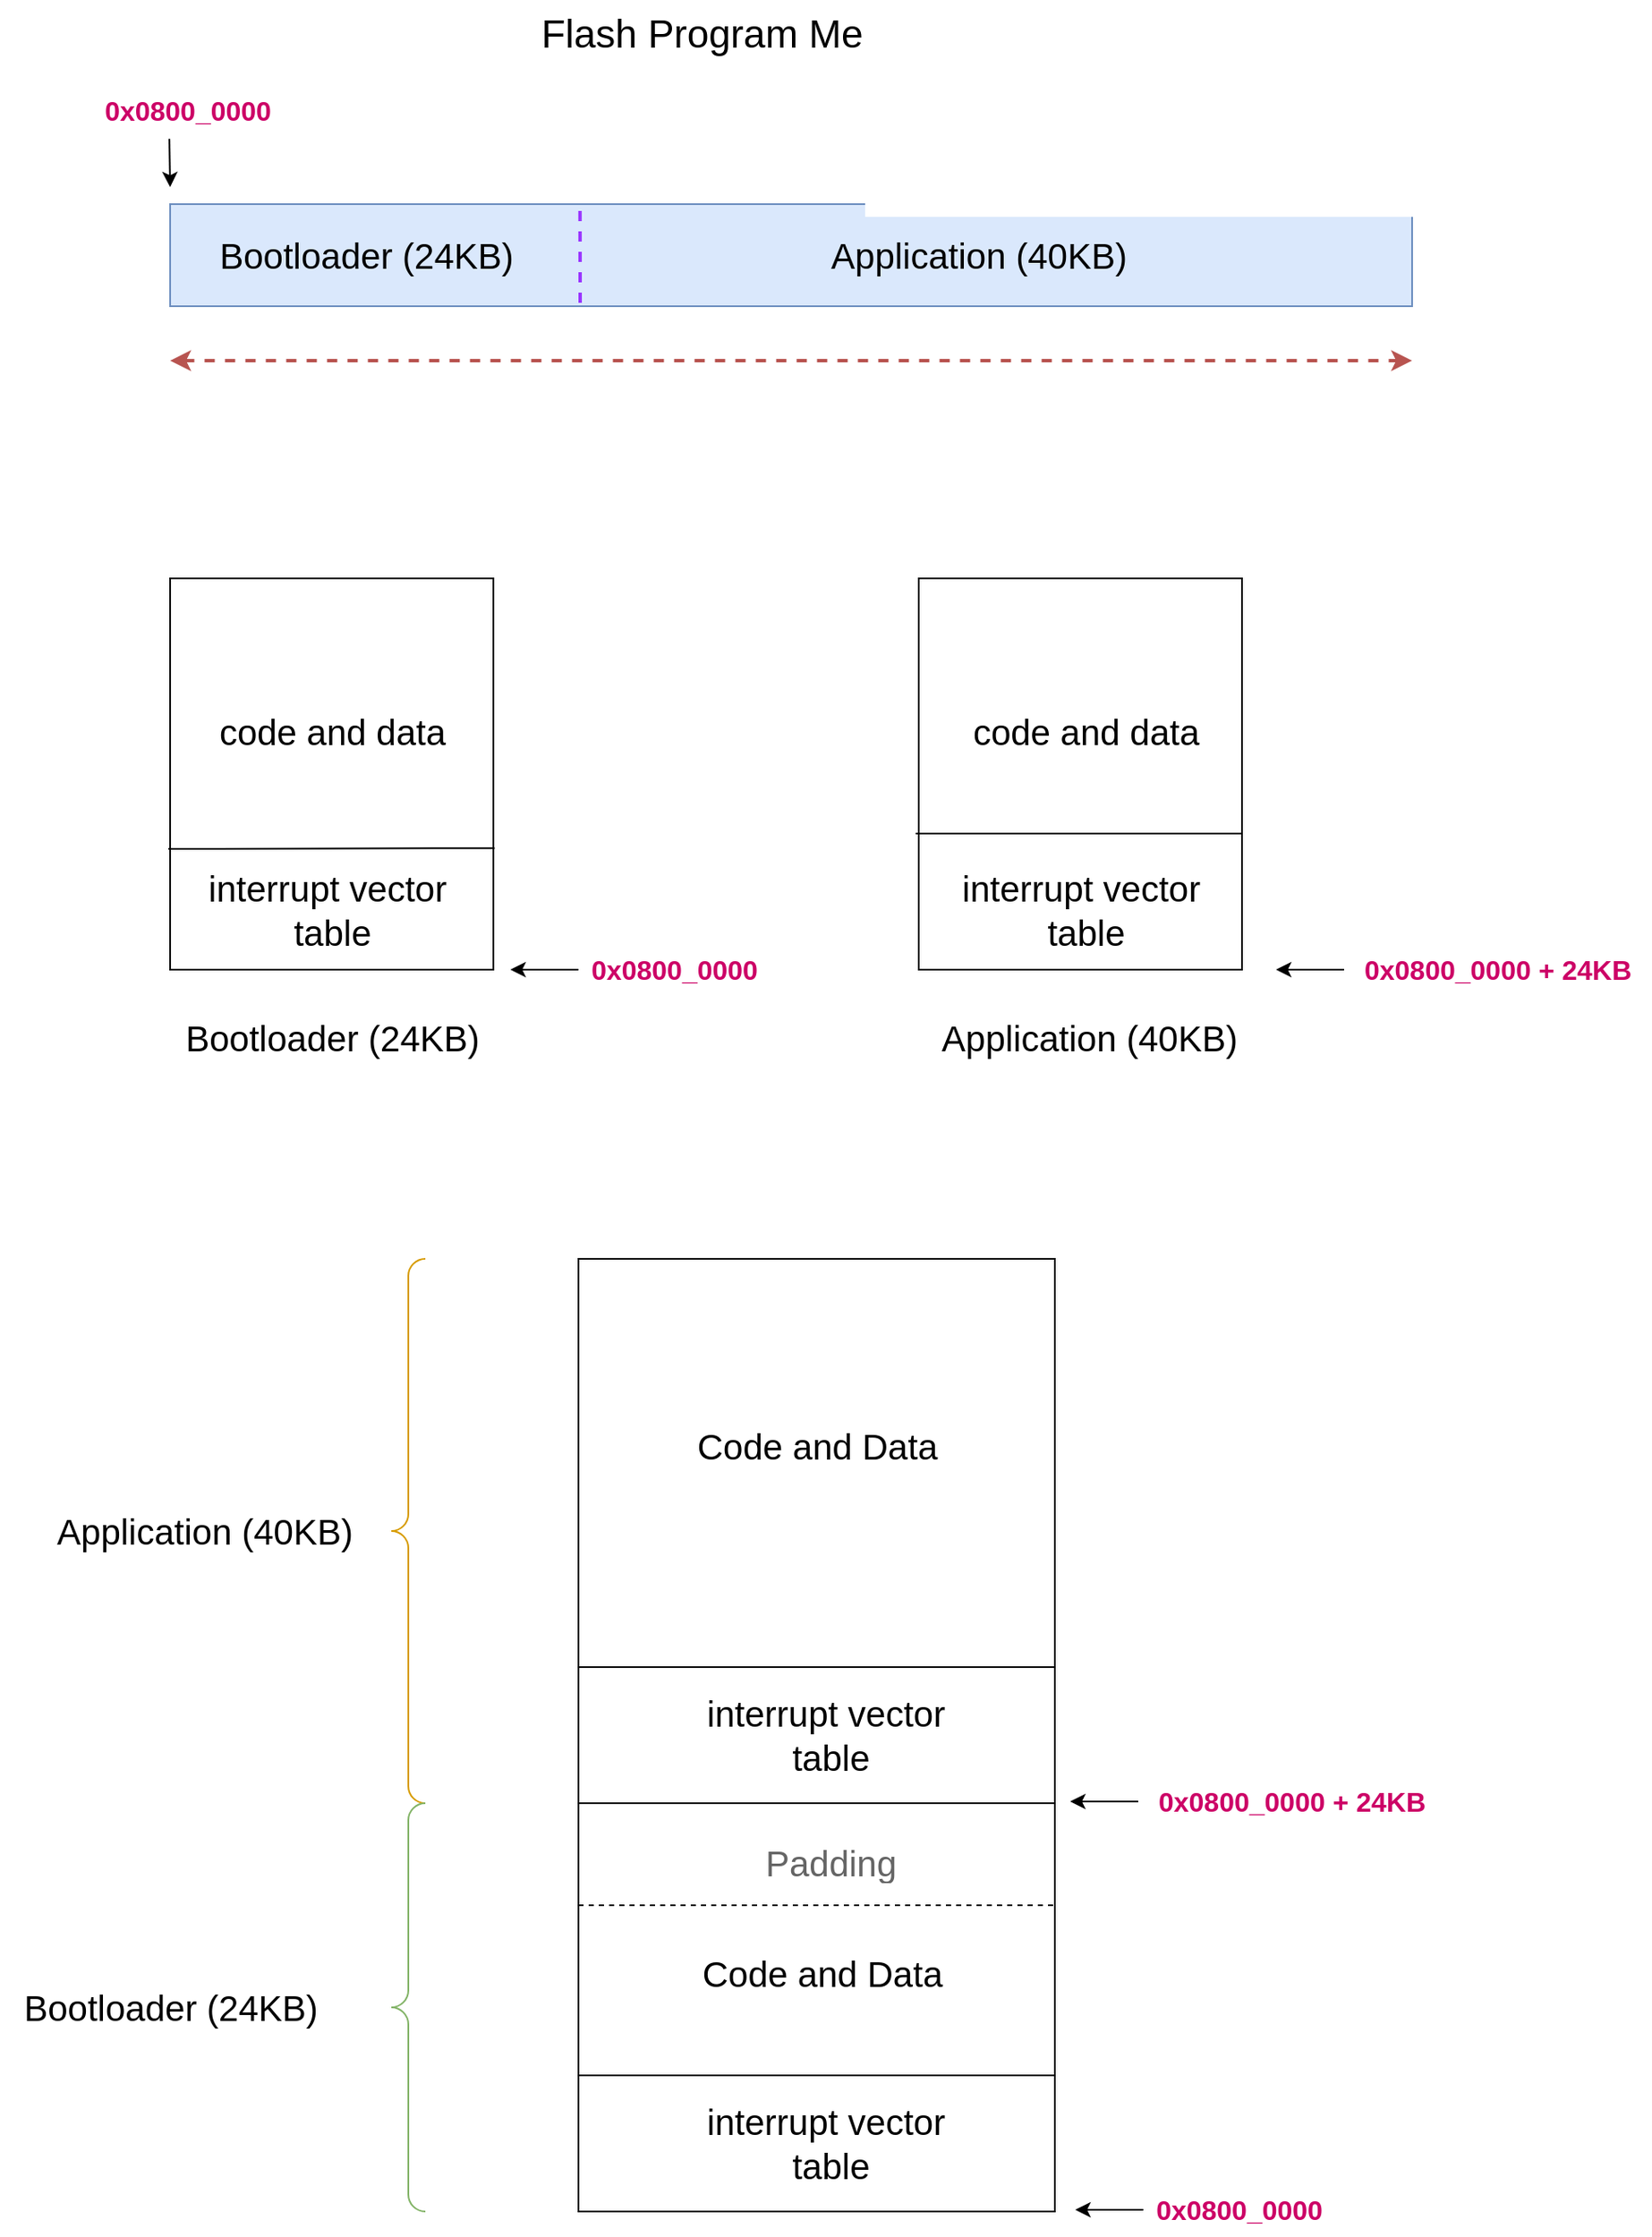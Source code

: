 <mxfile>
    <diagram id="-qZcEqERdoHWS0cEBT_d" name="Bootloader Architecture">
        <mxGraphModel dx="1543" dy="273" grid="1" gridSize="10" guides="1" tooltips="1" connect="1" arrows="1" fold="1" page="1" pageScale="1" pageWidth="850" pageHeight="1100" math="0" shadow="0">
            <root>
                <mxCell id="0"/>
                <mxCell id="1" parent="0"/>
                <mxCell id="7" value="" style="rounded=0;whiteSpace=wrap;html=1;fillColor=#dae8fc;strokeColor=#6c8ebf;" parent="1" vertex="1">
                    <mxGeometry x="80" y="260" width="730" height="60" as="geometry"/>
                </mxCell>
                <mxCell id="8" value="" style="endArrow=none;dashed=1;html=1;" parent="1" target="7" edge="1">
                    <mxGeometry width="50" height="50" relative="1" as="geometry">
                        <mxPoint x="480" y="320" as="sourcePoint"/>
                        <mxPoint x="530" y="270" as="targetPoint"/>
                    </mxGeometry>
                </mxCell>
                <mxCell id="9" value="" style="endArrow=classic;startArrow=classic;html=1;dashed=1;endSize=6;strokeWidth=2;fillColor=#f8cecc;strokeColor=#b85450;" parent="1" edge="1">
                    <mxGeometry width="50" height="50" relative="1" as="geometry">
                        <mxPoint x="80" y="352" as="sourcePoint"/>
                        <mxPoint x="810" y="352" as="targetPoint"/>
                    </mxGeometry>
                </mxCell>
                <mxCell id="10" value="Flash Program Memory (64 KB)" style="text;html=1;align=center;verticalAlign=middle;resizable=0;points=[];autosize=1;strokeColor=none;fillColor=none;strokeWidth=2;fontSize=23;" parent="1" vertex="1">
                    <mxGeometry x="285" y="140" width="350" height="40" as="geometry"/>
                </mxCell>
                <mxCell id="11" value="Bootloader (24KB)" style="text;html=1;align=center;verticalAlign=middle;resizable=0;points=[];autosize=1;strokeColor=none;fillColor=none;strokeWidth=2;fontSize=21;" parent="1" vertex="1">
                    <mxGeometry x="95" y="270" width="200" height="40" as="geometry"/>
                </mxCell>
                <mxCell id="12" value="Application (40KB)" style="text;html=1;align=center;verticalAlign=middle;resizable=0;points=[];autosize=1;strokeColor=none;fillColor=none;strokeWidth=2;fontSize=21;" parent="1" vertex="1">
                    <mxGeometry x="455" y="270" width="200" height="40" as="geometry"/>
                </mxCell>
                <mxCell id="14" value="" style="endArrow=none;html=1;entryX=0.33;entryY=0.013;entryDx=0;entryDy=0;entryPerimeter=0;strokeWidth=2;dashed=1;strokeColor=#9933FF;" parent="1" target="7" edge="1">
                    <mxGeometry width="50" height="50" relative="1" as="geometry">
                        <mxPoint x="321" y="318" as="sourcePoint"/>
                        <mxPoint x="530" y="270" as="targetPoint"/>
                    </mxGeometry>
                </mxCell>
                <mxCell id="15" value="0x0800_0000" style="text;html=1;align=center;verticalAlign=middle;resizable=0;points=[];autosize=1;strokeColor=none;fillColor=none;strokeWidth=2;fontSize=16;fontStyle=1;fontColor=#CC0066;" parent="1" vertex="1">
                    <mxGeometry x="30" y="190" width="120" height="30" as="geometry"/>
                </mxCell>
                <mxCell id="17" value="" style="endArrow=classic;html=1;exitX=0.413;exitY=1.053;exitDx=0;exitDy=0;exitPerimeter=0;" parent="1" source="15" edge="1">
                    <mxGeometry width="50" height="50" relative="1" as="geometry">
                        <mxPoint x="480" y="320" as="sourcePoint"/>
                        <mxPoint x="80" y="250" as="targetPoint"/>
                    </mxGeometry>
                </mxCell>
                <mxCell id="18" value="Bootloader (24KB)" style="text;html=1;align=center;verticalAlign=middle;resizable=0;points=[];autosize=1;strokeColor=none;fillColor=none;strokeWidth=2;fontSize=21;" parent="1" vertex="1">
                    <mxGeometry x="75" y="730" width="200" height="40" as="geometry"/>
                </mxCell>
                <mxCell id="19" value="Application (40KB)" style="text;html=1;align=center;verticalAlign=middle;resizable=0;points=[];autosize=1;strokeColor=none;fillColor=none;strokeWidth=2;fontSize=21;" parent="1" vertex="1">
                    <mxGeometry x="520" y="730" width="200" height="40" as="geometry"/>
                </mxCell>
                <mxCell id="20" value="" style="whiteSpace=wrap;html=1;" parent="1" vertex="1">
                    <mxGeometry x="80" y="480" width="190" height="230" as="geometry"/>
                </mxCell>
                <mxCell id="21" value="" style="whiteSpace=wrap;html=1;" parent="1" vertex="1">
                    <mxGeometry x="520" y="480" width="190" height="230" as="geometry"/>
                </mxCell>
                <mxCell id="22" value="interrupt vector&amp;nbsp;&lt;div&gt;table&lt;/div&gt;" style="text;html=1;align=center;verticalAlign=middle;resizable=0;points=[];autosize=1;strokeColor=none;fillColor=none;strokeWidth=2;fontSize=21;" parent="1" vertex="1">
                    <mxGeometry x="90" y="645" width="170" height="60" as="geometry"/>
                </mxCell>
                <mxCell id="23" value="interrupt vector&amp;nbsp;&lt;div&gt;table&lt;/div&gt;" style="text;html=1;align=center;verticalAlign=middle;resizable=0;points=[];autosize=1;strokeColor=none;fillColor=none;strokeWidth=2;fontSize=21;" parent="1" vertex="1">
                    <mxGeometry x="533" y="645" width="170" height="60" as="geometry"/>
                </mxCell>
                <mxCell id="24" value="" style="endArrow=none;html=1;exitX=1.004;exitY=0.72;exitDx=0;exitDy=0;exitPerimeter=0;" parent="1" edge="1">
                    <mxGeometry width="50" height="50" relative="1" as="geometry">
                        <mxPoint x="270.76" y="638.6" as="sourcePoint"/>
                        <mxPoint x="79" y="639" as="targetPoint"/>
                    </mxGeometry>
                </mxCell>
                <mxCell id="25" value="code and data" style="text;html=1;align=center;verticalAlign=middle;resizable=0;points=[];autosize=1;strokeColor=none;fillColor=none;strokeWidth=2;fontSize=21;" parent="1" vertex="1">
                    <mxGeometry x="95" y="550" width="160" height="40" as="geometry"/>
                </mxCell>
                <mxCell id="26" value="" style="endArrow=none;html=1;exitX=1.004;exitY=0.72;exitDx=0;exitDy=0;exitPerimeter=0;" parent="1" edge="1">
                    <mxGeometry width="50" height="50" relative="1" as="geometry">
                        <mxPoint x="710" y="630.0" as="sourcePoint"/>
                        <mxPoint x="518.24" y="630.0" as="targetPoint"/>
                    </mxGeometry>
                </mxCell>
                <mxCell id="27" value="code and data" style="text;html=1;align=center;verticalAlign=middle;resizable=0;points=[];autosize=1;strokeColor=none;fillColor=none;strokeWidth=2;fontSize=21;" parent="1" vertex="1">
                    <mxGeometry x="538" y="550" width="160" height="40" as="geometry"/>
                </mxCell>
                <mxCell id="29" value="0x0800_0000" style="text;html=1;align=center;verticalAlign=middle;resizable=0;points=[];autosize=1;strokeColor=none;fillColor=none;strokeWidth=2;fontSize=16;fontStyle=1;fontColor=#CC0066;" parent="1" vertex="1">
                    <mxGeometry x="316" y="695" width="120" height="30" as="geometry"/>
                </mxCell>
                <mxCell id="30" value="" style="endArrow=classic;html=1;" parent="1" edge="1">
                    <mxGeometry width="50" height="50" relative="1" as="geometry">
                        <mxPoint x="320" y="710" as="sourcePoint"/>
                        <mxPoint x="280" y="710" as="targetPoint"/>
                    </mxGeometry>
                </mxCell>
                <mxCell id="32" value="0x0800_0000 + 24KB" style="text;html=1;align=center;verticalAlign=middle;resizable=0;points=[];autosize=1;strokeColor=none;fillColor=none;strokeWidth=2;fontSize=16;fontStyle=1;fontColor=#CC0066;" parent="1" vertex="1">
                    <mxGeometry x="770" y="695" width="180" height="30" as="geometry"/>
                </mxCell>
                <mxCell id="33" value="" style="endArrow=classic;html=1;" parent="1" edge="1">
                    <mxGeometry width="50" height="50" relative="1" as="geometry">
                        <mxPoint x="770" y="710" as="sourcePoint"/>
                        <mxPoint x="730" y="710" as="targetPoint"/>
                    </mxGeometry>
                </mxCell>
                <mxCell id="42" value="0x0800_0000" style="text;html=1;align=center;verticalAlign=middle;resizable=0;points=[];autosize=1;strokeColor=none;fillColor=none;strokeWidth=2;fontSize=16;fontStyle=1;fontColor=#CC0066;" parent="1" vertex="1">
                    <mxGeometry x="648" y="1424" width="120" height="30" as="geometry"/>
                </mxCell>
                <mxCell id="43" value="" style="endArrow=classic;html=1;" parent="1" edge="1">
                    <mxGeometry width="50" height="50" relative="1" as="geometry">
                        <mxPoint x="652" y="1439" as="sourcePoint"/>
                        <mxPoint x="612" y="1439" as="targetPoint"/>
                    </mxGeometry>
                </mxCell>
                <mxCell id="44" value="0x0800_0000 + 24KB" style="text;html=1;align=center;verticalAlign=middle;resizable=0;points=[];autosize=1;strokeColor=none;fillColor=none;strokeWidth=2;fontSize=16;fontStyle=1;fontColor=#CC0066;" parent="1" vertex="1">
                    <mxGeometry x="649" y="1184" width="180" height="30" as="geometry"/>
                </mxCell>
                <mxCell id="45" value="" style="endArrow=classic;html=1;" parent="1" edge="1">
                    <mxGeometry width="50" height="50" relative="1" as="geometry">
                        <mxPoint x="649" y="1199" as="sourcePoint"/>
                        <mxPoint x="609" y="1199" as="targetPoint"/>
                    </mxGeometry>
                </mxCell>
                <mxCell id="52" value="" style="labelPosition=right;align=left;strokeWidth=1;shape=mxgraph.mockup.markup.curlyBrace;html=1;shadow=0;dashed=0;strokeColor=#d79b00;direction=north;fillColor=#ffe6cc;" parent="1" vertex="1">
                    <mxGeometry x="210" y="880" width="20" height="320" as="geometry"/>
                </mxCell>
                <mxCell id="53" value="" style="group" parent="1" vertex="1" connectable="0">
                    <mxGeometry x="320" y="880" width="280" height="560" as="geometry"/>
                </mxCell>
                <mxCell id="34" value="" style="rounded=0;whiteSpace=wrap;html=1;" parent="53" vertex="1">
                    <mxGeometry width="280" height="560" as="geometry"/>
                </mxCell>
                <mxCell id="36" value="" style="endArrow=none;html=1;exitX=-0.001;exitY=0.837;exitDx=0;exitDy=0;exitPerimeter=0;" parent="53" edge="1">
                    <mxGeometry width="50" height="50" relative="1" as="geometry">
                        <mxPoint y="320" as="sourcePoint"/>
                        <mxPoint x="280" y="320" as="targetPoint"/>
                    </mxGeometry>
                </mxCell>
                <mxCell id="38" value="" style="endArrow=none;html=1;exitX=-0.001;exitY=0.837;exitDx=0;exitDy=0;exitPerimeter=0;dashed=1;" parent="53" edge="1">
                    <mxGeometry width="50" height="50" relative="1" as="geometry">
                        <mxPoint y="380" as="sourcePoint"/>
                        <mxPoint x="280" y="380" as="targetPoint"/>
                    </mxGeometry>
                </mxCell>
                <mxCell id="40" value="" style="endArrow=none;html=1;exitX=-0.001;exitY=0.837;exitDx=0;exitDy=0;exitPerimeter=0;" parent="53" edge="1">
                    <mxGeometry width="50" height="50" relative="1" as="geometry">
                        <mxPoint y="240" as="sourcePoint"/>
                        <mxPoint x="280" y="240" as="targetPoint"/>
                    </mxGeometry>
                </mxCell>
                <mxCell id="41" value="" style="endArrow=none;html=1;exitX=-0.001;exitY=0.837;exitDx=0;exitDy=0;exitPerimeter=0;" parent="53" edge="1">
                    <mxGeometry width="50" height="50" relative="1" as="geometry">
                        <mxPoint y="480" as="sourcePoint"/>
                        <mxPoint x="280" y="480" as="targetPoint"/>
                    </mxGeometry>
                </mxCell>
                <mxCell id="46" value="interrupt vector&amp;nbsp;&lt;div&gt;table&lt;/div&gt;" style="text;html=1;align=center;verticalAlign=middle;resizable=0;points=[];autosize=1;strokeColor=none;fillColor=none;strokeWidth=2;fontSize=21;" parent="53" vertex="1">
                    <mxGeometry x="63" y="250" width="170" height="60" as="geometry"/>
                </mxCell>
                <mxCell id="47" value="interrupt vector&amp;nbsp;&lt;div&gt;table&lt;/div&gt;" style="text;html=1;align=center;verticalAlign=middle;resizable=0;points=[];autosize=1;strokeColor=none;fillColor=none;strokeWidth=2;fontSize=21;" parent="53" vertex="1">
                    <mxGeometry x="63" y="490" width="170" height="60" as="geometry"/>
                </mxCell>
                <mxCell id="48" value="Code and Data" style="text;html=1;align=center;verticalAlign=middle;resizable=0;points=[];autosize=1;strokeColor=none;fillColor=none;strokeWidth=2;fontSize=21;" parent="53" vertex="1">
                    <mxGeometry x="63" y="400" width="160" height="40" as="geometry"/>
                </mxCell>
                <mxCell id="49" value="Padding" style="text;html=1;align=center;verticalAlign=middle;resizable=0;points=[];autosize=1;strokeColor=none;fillColor=none;strokeWidth=2;fontSize=21;rounded=0;textOpacity=60;" parent="53" vertex="1">
                    <mxGeometry x="98" y="335" width="100" height="40" as="geometry"/>
                </mxCell>
                <mxCell id="50" value="Code and Data" style="text;html=1;align=center;verticalAlign=middle;resizable=0;points=[];autosize=1;strokeColor=none;fillColor=none;strokeWidth=2;fontSize=21;" parent="53" vertex="1">
                    <mxGeometry x="60" y="90" width="160" height="40" as="geometry"/>
                </mxCell>
                <mxCell id="54" value="" style="labelPosition=right;align=left;strokeWidth=1;shape=mxgraph.mockup.markup.curlyBrace;html=1;shadow=0;dashed=0;strokeColor=#82b366;direction=north;fillColor=#d5e8d4;" parent="1" vertex="1">
                    <mxGeometry x="210" y="1200" width="20" height="240" as="geometry"/>
                </mxCell>
                <mxCell id="55" value="Bootloader (24KB)" style="text;html=1;align=center;verticalAlign=middle;resizable=0;points=[];autosize=1;strokeColor=none;fillColor=none;strokeWidth=2;fontSize=21;" parent="1" vertex="1">
                    <mxGeometry x="-20" y="1300" width="200" height="40" as="geometry"/>
                </mxCell>
                <mxCell id="56" value="Application (40KB)" style="text;html=1;align=center;verticalAlign=middle;resizable=0;points=[];autosize=1;strokeColor=none;fillColor=none;strokeWidth=2;fontSize=21;" parent="1" vertex="1">
                    <mxGeometry y="1020" width="200" height="40" as="geometry"/>
                </mxCell>
            </root>
        </mxGraphModel>
    </diagram>
    <diagram id="8nPQOlAwv-Hiet5nolbU" name="Ring Buffer">
        <mxGraphModel dx="2281" dy="811" grid="1" gridSize="10" guides="1" tooltips="1" connect="1" arrows="1" fold="1" page="1" pageScale="1" pageWidth="850" pageHeight="1100" math="0" shadow="0">
            <root>
                <mxCell id="0"/>
                <mxCell id="1" parent="0"/>
                <mxCell id="AXgixm1dgxgiV6B73JM1-1" value="&lt;font style=&quot;font-size: 22px;&quot;&gt;1&lt;/font&gt;" style="rounded=0;whiteSpace=wrap;html=1;" vertex="1" parent="1">
                    <mxGeometry x="160" y="200" width="60" height="60" as="geometry"/>
                </mxCell>
                <mxCell id="AXgixm1dgxgiV6B73JM1-2" value="&lt;span style=&quot;color: rgb(63, 63, 63); font-size: 22px;&quot;&gt;2&lt;/span&gt;" style="rounded=0;whiteSpace=wrap;html=1;" vertex="1" parent="1">
                    <mxGeometry x="220" y="200" width="60" height="60" as="geometry"/>
                </mxCell>
                <mxCell id="AXgixm1dgxgiV6B73JM1-3" value="&lt;span style=&quot;color: rgb(63, 63, 63); font-size: 22px;&quot;&gt;3&lt;/span&gt;" style="rounded=0;whiteSpace=wrap;html=1;" vertex="1" parent="1">
                    <mxGeometry x="280" y="200" width="60" height="60" as="geometry"/>
                </mxCell>
                <mxCell id="AXgixm1dgxgiV6B73JM1-4" value="&lt;span style=&quot;color: rgb(63, 63, 63); font-size: 22px;&quot;&gt;4&lt;/span&gt;" style="rounded=0;whiteSpace=wrap;html=1;" vertex="1" parent="1">
                    <mxGeometry x="340" y="200" width="60" height="60" as="geometry"/>
                </mxCell>
                <mxCell id="AXgixm1dgxgiV6B73JM1-5" value="&lt;span style=&quot;color: rgb(63, 63, 63); font-size: 22px;&quot;&gt;5&lt;/span&gt;" style="rounded=0;whiteSpace=wrap;html=1;" vertex="1" parent="1">
                    <mxGeometry x="400" y="200" width="60" height="60" as="geometry"/>
                </mxCell>
                <mxCell id="AXgixm1dgxgiV6B73JM1-6" value="&lt;span style=&quot;color: rgb(63, 63, 63); font-size: 22px;&quot;&gt;6&lt;/span&gt;" style="rounded=0;whiteSpace=wrap;html=1;" vertex="1" parent="1">
                    <mxGeometry x="460" y="200" width="60" height="60" as="geometry"/>
                </mxCell>
                <mxCell id="AXgixm1dgxgiV6B73JM1-7" value="&lt;span style=&quot;color: rgb(63, 63, 63); font-size: 22px;&quot;&gt;7&lt;/span&gt;" style="rounded=0;whiteSpace=wrap;html=1;" vertex="1" parent="1">
                    <mxGeometry x="520" y="200" width="60" height="60" as="geometry"/>
                </mxCell>
                <mxCell id="AXgixm1dgxgiV6B73JM1-8" value="&lt;span style=&quot;color: rgb(63, 63, 63); font-size: 22px;&quot;&gt;8&lt;/span&gt;" style="rounded=0;whiteSpace=wrap;html=1;" vertex="1" parent="1">
                    <mxGeometry x="580" y="200" width="60" height="60" as="geometry"/>
                </mxCell>
                <mxCell id="AXgixm1dgxgiV6B73JM1-11" value="" style="triangle;whiteSpace=wrap;html=1;rotation=-90;fillColor=#dae8fc;strokeColor=#6c8ebf;" vertex="1" parent="1">
                    <mxGeometry x="340" y="260" width="42.5" height="60.63" as="geometry"/>
                </mxCell>
                <mxCell id="AXgixm1dgxgiV6B73JM1-12" value="" style="triangle;whiteSpace=wrap;html=1;rotation=90;fillColor=#f8cecc;strokeColor=#b85450;" vertex="1" parent="1">
                    <mxGeometry x="168.75" y="139.37" width="42.5" height="60.63" as="geometry"/>
                </mxCell>
                <mxCell id="AXgixm1dgxgiV6B73JM1-13" value="" style="ellipse;whiteSpace=wrap;html=1;aspect=fixed;" vertex="1" parent="1">
                    <mxGeometry x="222.5" y="430" width="320" height="320" as="geometry"/>
                </mxCell>
                <mxCell id="AXgixm1dgxgiV6B73JM1-14" value="" style="ellipse;whiteSpace=wrap;html=1;aspect=fixed;fillColor=default;strokeColor=default;" vertex="1" parent="1">
                    <mxGeometry x="282.5" y="490" width="200" height="200" as="geometry"/>
                </mxCell>
                <mxCell id="AXgixm1dgxgiV6B73JM1-15" value="" style="endArrow=none;html=1;entryX=1;entryY=0;entryDx=0;entryDy=0;exitX=1;exitY=0;exitDx=0;exitDy=0;" edge="1" parent="1" source="AXgixm1dgxgiV6B73JM1-14" target="AXgixm1dgxgiV6B73JM1-13">
                    <mxGeometry width="50" height="50" relative="1" as="geometry">
                        <mxPoint x="447.5" y="520" as="sourcePoint"/>
                        <mxPoint x="497.5" y="470" as="targetPoint"/>
                    </mxGeometry>
                </mxCell>
                <mxCell id="AXgixm1dgxgiV6B73JM1-17" value="" style="endArrow=none;html=1;entryX=1;entryY=0.5;entryDx=0;entryDy=0;" edge="1" parent="1" source="AXgixm1dgxgiV6B73JM1-14" target="AXgixm1dgxgiV6B73JM1-13">
                    <mxGeometry width="50" height="50" relative="1" as="geometry">
                        <mxPoint x="463.5" y="529" as="sourcePoint"/>
                        <mxPoint x="505.5" y="487" as="targetPoint"/>
                    </mxGeometry>
                </mxCell>
                <mxCell id="AXgixm1dgxgiV6B73JM1-18" value="" style="endArrow=none;html=1;entryX=1;entryY=1;entryDx=0;entryDy=0;exitX=1;exitY=1;exitDx=0;exitDy=0;" edge="1" parent="1" source="AXgixm1dgxgiV6B73JM1-14" target="AXgixm1dgxgiV6B73JM1-13">
                    <mxGeometry width="50" height="50" relative="1" as="geometry">
                        <mxPoint x="482.5" y="589.5" as="sourcePoint"/>
                        <mxPoint x="542.5" y="589.5" as="targetPoint"/>
                    </mxGeometry>
                </mxCell>
                <mxCell id="AXgixm1dgxgiV6B73JM1-19" value="" style="endArrow=none;html=1;entryX=0.5;entryY=1;entryDx=0;entryDy=0;exitX=0.5;exitY=1;exitDx=0;exitDy=0;" edge="1" parent="1" source="AXgixm1dgxgiV6B73JM1-14" target="AXgixm1dgxgiV6B73JM1-13">
                    <mxGeometry width="50" height="50" relative="1" as="geometry">
                        <mxPoint x="463.5" y="671" as="sourcePoint"/>
                        <mxPoint x="505.5" y="713" as="targetPoint"/>
                    </mxGeometry>
                </mxCell>
                <mxCell id="AXgixm1dgxgiV6B73JM1-20" value="" style="endArrow=none;html=1;entryX=1;entryY=0.5;entryDx=0;entryDy=0;" edge="1" parent="1">
                    <mxGeometry width="50" height="50" relative="1" as="geometry">
                        <mxPoint x="222.5" y="589.5" as="sourcePoint"/>
                        <mxPoint x="282.5" y="589.5" as="targetPoint"/>
                    </mxGeometry>
                </mxCell>
                <mxCell id="AXgixm1dgxgiV6B73JM1-21" value="" style="endArrow=none;html=1;entryX=0.5;entryY=1;entryDx=0;entryDy=0;exitX=0.5;exitY=1;exitDx=0;exitDy=0;" edge="1" parent="1">
                    <mxGeometry width="50" height="50" relative="1" as="geometry">
                        <mxPoint x="382.5" y="430" as="sourcePoint"/>
                        <mxPoint x="382.5" y="490" as="targetPoint"/>
                    </mxGeometry>
                </mxCell>
                <mxCell id="AXgixm1dgxgiV6B73JM1-23" value="" style="endArrow=none;html=1;entryX=0;entryY=0;entryDx=0;entryDy=0;exitX=0;exitY=0;exitDx=0;exitDy=0;" edge="1" parent="1" source="AXgixm1dgxgiV6B73JM1-13" target="AXgixm1dgxgiV6B73JM1-14">
                    <mxGeometry width="50" height="50" relative="1" as="geometry">
                        <mxPoint x="271.5" y="470" as="sourcePoint"/>
                        <mxPoint x="313.5" y="512" as="targetPoint"/>
                    </mxGeometry>
                </mxCell>
                <mxCell id="AXgixm1dgxgiV6B73JM1-24" value="" style="endArrow=none;html=1;entryX=0;entryY=1;entryDx=0;entryDy=0;" edge="1" parent="1" source="AXgixm1dgxgiV6B73JM1-13" target="AXgixm1dgxgiV6B73JM1-14">
                    <mxGeometry width="50" height="50" relative="1" as="geometry">
                        <mxPoint x="271.5" y="712" as="sourcePoint"/>
                        <mxPoint x="313.5" y="670" as="targetPoint"/>
                    </mxGeometry>
                </mxCell>
                <mxCell id="AXgixm1dgxgiV6B73JM1-25" value="&lt;font style=&quot;font-size: 20px;&quot;&gt;1&lt;/font&gt;" style="text;html=1;align=center;verticalAlign=middle;resizable=0;points=[];autosize=1;strokeColor=none;fillColor=none;" vertex="1" parent="1">
                    <mxGeometry x="242.5" y="520" width="30" height="40" as="geometry"/>
                </mxCell>
                <mxCell id="AXgixm1dgxgiV6B73JM1-26" value="&lt;font style=&quot;font-size: 20px;&quot;&gt;2&lt;/font&gt;" style="text;html=1;align=center;verticalAlign=middle;resizable=0;points=[];autosize=1;strokeColor=none;fillColor=none;" vertex="1" parent="1">
                    <mxGeometry x="322.5" y="450" width="30" height="40" as="geometry"/>
                </mxCell>
                <mxCell id="AXgixm1dgxgiV6B73JM1-27" value="&lt;font style=&quot;font-size: 20px;&quot;&gt;3&lt;/font&gt;" style="text;html=1;align=center;verticalAlign=middle;resizable=0;points=[];autosize=1;strokeColor=none;fillColor=none;" vertex="1" parent="1">
                    <mxGeometry x="422.5" y="450" width="30" height="40" as="geometry"/>
                </mxCell>
                <mxCell id="AXgixm1dgxgiV6B73JM1-28" value="&lt;font style=&quot;font-size: 20px;&quot;&gt;4&lt;/font&gt;" style="text;html=1;align=center;verticalAlign=middle;resizable=0;points=[];autosize=1;strokeColor=none;fillColor=none;" vertex="1" parent="1">
                    <mxGeometry x="492.5" y="540" width="30" height="40" as="geometry"/>
                </mxCell>
                <mxCell id="AXgixm1dgxgiV6B73JM1-29" value="&lt;font style=&quot;font-size: 20px;&quot;&gt;5&lt;/font&gt;" style="text;html=1;align=center;verticalAlign=middle;resizable=0;points=[];autosize=1;strokeColor=none;fillColor=none;" vertex="1" parent="1">
                    <mxGeometry x="482.5" y="620" width="30" height="40" as="geometry"/>
                </mxCell>
                <mxCell id="AXgixm1dgxgiV6B73JM1-30" value="&lt;font style=&quot;font-size: 20px;&quot;&gt;6&lt;/font&gt;" style="text;html=1;align=center;verticalAlign=middle;resizable=0;points=[];autosize=1;strokeColor=none;fillColor=none;" vertex="1" parent="1">
                    <mxGeometry x="412.5" y="690" width="30" height="40" as="geometry"/>
                </mxCell>
                <mxCell id="AXgixm1dgxgiV6B73JM1-31" value="&lt;font style=&quot;font-size: 20px;&quot;&gt;7&lt;/font&gt;" style="text;html=1;align=center;verticalAlign=middle;resizable=0;points=[];autosize=1;strokeColor=none;fillColor=none;" vertex="1" parent="1">
                    <mxGeometry x="322.5" y="690" width="30" height="40" as="geometry"/>
                </mxCell>
                <mxCell id="AXgixm1dgxgiV6B73JM1-32" value="&lt;font style=&quot;font-size: 20px;&quot;&gt;8&lt;/font&gt;" style="text;html=1;align=center;verticalAlign=middle;resizable=0;points=[];autosize=1;strokeColor=none;fillColor=none;" vertex="1" parent="1">
                    <mxGeometry x="252.5" y="620" width="30" height="40" as="geometry"/>
                </mxCell>
                <mxCell id="AXgixm1dgxgiV6B73JM1-33" value="" style="triangle;whiteSpace=wrap;html=1;rotation=-60;fillColor=#dae8fc;strokeColor=#6c8ebf;" vertex="1" parent="1">
                    <mxGeometry x="391.25" y="499.37" width="42.5" height="60.63" as="geometry"/>
                </mxCell>
                <mxCell id="AXgixm1dgxgiV6B73JM1-34" value="" style="triangle;whiteSpace=wrap;html=1;rotation=30;fillColor=#f8cecc;strokeColor=#b85450;" vertex="1" parent="1">
                    <mxGeometry x="180" y="479.37" width="42.5" height="60.63" as="geometry"/>
                </mxCell>
                <mxCell id="AXgixm1dgxgiV6B73JM1-39" value="" style="labelPosition=right;align=left;strokeWidth=1;shape=mxgraph.mockup.markup.curlyBrace;html=1;shadow=0;dashed=0;strokeColor=#999999;direction=north;" vertex="1" parent="1">
                    <mxGeometry x="50" y="150" width="20" height="150" as="geometry"/>
                </mxCell>
                <mxCell id="AXgixm1dgxgiV6B73JM1-40" value="" style="labelPosition=right;align=left;strokeWidth=1;shape=mxgraph.mockup.markup.curlyBrace;html=1;shadow=0;dashed=0;strokeColor=#999999;direction=north;" vertex="1" parent="1">
                    <mxGeometry x="60" y="420" width="20" height="340" as="geometry"/>
                </mxCell>
                <mxCell id="AXgixm1dgxgiV6B73JM1-42" value="Buffer as Ring" style="text;html=1;align=center;verticalAlign=middle;whiteSpace=wrap;rounded=0;fontSize=22;" vertex="1" parent="1">
                    <mxGeometry x="-130" y="575" width="180" height="30" as="geometry"/>
                </mxCell>
                <mxCell id="AXgixm1dgxgiV6B73JM1-43" value="Normal Buffer" style="text;html=1;align=center;verticalAlign=middle;resizable=0;points=[];autosize=1;strokeColor=none;fillColor=none;fontSize=22;" vertex="1" parent="1">
                    <mxGeometry x="-140" y="210" width="160" height="40" as="geometry"/>
                </mxCell>
                <mxCell id="AXgixm1dgxgiV6B73JM1-44" value="&lt;font style=&quot;font-size: 22px;&quot;&gt;1&lt;/font&gt;" style="rounded=0;whiteSpace=wrap;html=1;" vertex="1" parent="1">
                    <mxGeometry x="167.5" y="1010.63" width="60" height="60" as="geometry"/>
                </mxCell>
                <mxCell id="AXgixm1dgxgiV6B73JM1-45" value="&lt;span style=&quot;color: rgb(63, 63, 63); font-size: 22px;&quot;&gt;2&lt;/span&gt;" style="rounded=0;whiteSpace=wrap;html=1;" vertex="1" parent="1">
                    <mxGeometry x="227.5" y="1010.63" width="60" height="60" as="geometry"/>
                </mxCell>
                <mxCell id="AXgixm1dgxgiV6B73JM1-46" value="&lt;span style=&quot;color: rgb(63, 63, 63); font-size: 22px;&quot;&gt;3&lt;/span&gt;" style="rounded=0;whiteSpace=wrap;html=1;" vertex="1" parent="1">
                    <mxGeometry x="287.5" y="1010.63" width="60" height="60" as="geometry"/>
                </mxCell>
                <mxCell id="AXgixm1dgxgiV6B73JM1-47" value="&lt;span style=&quot;color: rgb(63, 63, 63); font-size: 22px;&quot;&gt;4&lt;/span&gt;" style="rounded=0;whiteSpace=wrap;html=1;" vertex="1" parent="1">
                    <mxGeometry x="347.5" y="1010.63" width="60" height="60" as="geometry"/>
                </mxCell>
                <mxCell id="AXgixm1dgxgiV6B73JM1-48" value="&lt;span style=&quot;color: rgb(63, 63, 63); font-size: 22px;&quot;&gt;5&lt;/span&gt;" style="rounded=0;whiteSpace=wrap;html=1;" vertex="1" parent="1">
                    <mxGeometry x="407.5" y="1010.63" width="60" height="60" as="geometry"/>
                </mxCell>
                <mxCell id="AXgixm1dgxgiV6B73JM1-49" value="&lt;span style=&quot;color: rgb(63, 63, 63); font-size: 22px;&quot;&gt;6&lt;/span&gt;" style="rounded=0;whiteSpace=wrap;html=1;" vertex="1" parent="1">
                    <mxGeometry x="467.5" y="1010.63" width="60" height="60" as="geometry"/>
                </mxCell>
                <mxCell id="AXgixm1dgxgiV6B73JM1-50" value="&lt;span style=&quot;color: rgb(63, 63, 63); font-size: 22px;&quot;&gt;7&lt;/span&gt;" style="rounded=0;whiteSpace=wrap;html=1;" vertex="1" parent="1">
                    <mxGeometry x="527.5" y="1010.63" width="60" height="60" as="geometry"/>
                </mxCell>
                <mxCell id="AXgixm1dgxgiV6B73JM1-51" value="&lt;span style=&quot;color: rgb(63, 63, 63); font-size: 22px;&quot;&gt;8&lt;/span&gt;" style="rounded=0;whiteSpace=wrap;html=1;" vertex="1" parent="1">
                    <mxGeometry x="587.5" y="1010.63" width="60" height="60" as="geometry"/>
                </mxCell>
                <mxCell id="AXgixm1dgxgiV6B73JM1-52" value="" style="triangle;whiteSpace=wrap;html=1;rotation=-90;fillColor=#dae8fc;strokeColor=#6c8ebf;" vertex="1" parent="1">
                    <mxGeometry x="347.5" y="1070.63" width="42.5" height="60.63" as="geometry"/>
                </mxCell>
                <mxCell id="AXgixm1dgxgiV6B73JM1-53" value="" style="triangle;whiteSpace=wrap;html=1;rotation=90;fillColor=#f8cecc;strokeColor=#b85450;" vertex="1" parent="1">
                    <mxGeometry x="356.25" y="940" width="42.5" height="60.63" as="geometry"/>
                </mxCell>
                <mxCell id="AXgixm1dgxgiV6B73JM1-54" value="" style="labelPosition=right;align=left;strokeWidth=1;shape=mxgraph.mockup.markup.curlyBrace;html=1;shadow=0;dashed=0;strokeColor=#999999;direction=north;" vertex="1" parent="1">
                    <mxGeometry x="57.5" y="950" width="20" height="180" as="geometry"/>
                </mxCell>
                <mxCell id="AXgixm1dgxgiV6B73JM1-55" value="Ring Buffer Empty" style="text;html=1;align=center;verticalAlign=middle;resizable=0;points=[];autosize=1;strokeColor=none;fillColor=none;fontSize=22;" vertex="1" parent="1">
                    <mxGeometry x="-152.5" y="1020.63" width="200" height="40" as="geometry"/>
                </mxCell>
                <mxCell id="AXgixm1dgxgiV6B73JM1-57" value="" style="group" vertex="1" connectable="0" parent="1">
                    <mxGeometry x="750" y="310" width="270" height="220" as="geometry"/>
                </mxCell>
                <mxCell id="AXgixm1dgxgiV6B73JM1-56" value="" style="rounded=0;whiteSpace=wrap;html=1;" vertex="1" parent="AXgixm1dgxgiV6B73JM1-57">
                    <mxGeometry width="270" height="220" as="geometry"/>
                </mxCell>
                <mxCell id="AXgixm1dgxgiV6B73JM1-35" value="" style="triangle;whiteSpace=wrap;html=1;rotation=90;fillColor=#f8cecc;strokeColor=#b85450;" vertex="1" parent="AXgixm1dgxgiV6B73JM1-57">
                    <mxGeometry x="30" y="29.37" width="42.5" height="60.63" as="geometry"/>
                </mxCell>
                <mxCell id="AXgixm1dgxgiV6B73JM1-36" value="" style="triangle;whiteSpace=wrap;html=1;rotation=-90;fillColor=#dae8fc;strokeColor=#6c8ebf;" vertex="1" parent="AXgixm1dgxgiV6B73JM1-57">
                    <mxGeometry x="31.25" y="129.37" width="42.5" height="60.63" as="geometry"/>
                </mxCell>
                <mxCell id="AXgixm1dgxgiV6B73JM1-37" value="Read Index" style="text;html=1;align=center;verticalAlign=middle;resizable=0;points=[];autosize=1;strokeColor=none;fillColor=none;fontSize=22;" vertex="1" parent="AXgixm1dgxgiV6B73JM1-57">
                    <mxGeometry x="107.5" y="39.68" width="140" height="40" as="geometry"/>
                </mxCell>
                <mxCell id="AXgixm1dgxgiV6B73JM1-38" value="Write Index" style="text;html=1;align=center;verticalAlign=middle;resizable=0;points=[];autosize=1;strokeColor=none;fillColor=none;fontSize=22;" vertex="1" parent="AXgixm1dgxgiV6B73JM1-57">
                    <mxGeometry x="108.75" y="139.68" width="130" height="40" as="geometry"/>
                </mxCell>
                <mxCell id="AXgixm1dgxgiV6B73JM1-58" value="&lt;font style=&quot;font-size: 22px;&quot;&gt;1&lt;/font&gt;" style="rounded=0;whiteSpace=wrap;html=1;" vertex="1" parent="1">
                    <mxGeometry x="167.5" y="1330.63" width="60" height="60" as="geometry"/>
                </mxCell>
                <mxCell id="AXgixm1dgxgiV6B73JM1-59" value="&lt;span style=&quot;color: rgb(63, 63, 63); font-size: 22px;&quot;&gt;2&lt;/span&gt;" style="rounded=0;whiteSpace=wrap;html=1;" vertex="1" parent="1">
                    <mxGeometry x="227.5" y="1330.63" width="60" height="60" as="geometry"/>
                </mxCell>
                <mxCell id="AXgixm1dgxgiV6B73JM1-60" value="&lt;span style=&quot;color: rgb(63, 63, 63); font-size: 22px;&quot;&gt;3&lt;/span&gt;" style="rounded=0;whiteSpace=wrap;html=1;" vertex="1" parent="1">
                    <mxGeometry x="287.5" y="1330.63" width="60" height="60" as="geometry"/>
                </mxCell>
                <mxCell id="AXgixm1dgxgiV6B73JM1-61" value="&lt;span style=&quot;color: rgb(63, 63, 63); font-size: 22px;&quot;&gt;4&lt;/span&gt;" style="rounded=0;whiteSpace=wrap;html=1;" vertex="1" parent="1">
                    <mxGeometry x="347.5" y="1330.63" width="60" height="60" as="geometry"/>
                </mxCell>
                <mxCell id="AXgixm1dgxgiV6B73JM1-62" value="&lt;span style=&quot;color: rgb(63, 63, 63); font-size: 22px;&quot;&gt;5&lt;/span&gt;" style="rounded=0;whiteSpace=wrap;html=1;" vertex="1" parent="1">
                    <mxGeometry x="407.5" y="1330.63" width="60" height="60" as="geometry"/>
                </mxCell>
                <mxCell id="AXgixm1dgxgiV6B73JM1-63" value="&lt;span style=&quot;color: rgb(63, 63, 63); font-size: 22px;&quot;&gt;6&lt;/span&gt;" style="rounded=0;whiteSpace=wrap;html=1;" vertex="1" parent="1">
                    <mxGeometry x="467.5" y="1330.63" width="60" height="60" as="geometry"/>
                </mxCell>
                <mxCell id="AXgixm1dgxgiV6B73JM1-64" value="&lt;span style=&quot;color: rgb(63, 63, 63); font-size: 22px;&quot;&gt;7&lt;/span&gt;" style="rounded=0;whiteSpace=wrap;html=1;" vertex="1" parent="1">
                    <mxGeometry x="527.5" y="1330.63" width="60" height="60" as="geometry"/>
                </mxCell>
                <mxCell id="AXgixm1dgxgiV6B73JM1-65" value="&lt;span style=&quot;color: rgb(63, 63, 63); font-size: 22px;&quot;&gt;8&lt;/span&gt;" style="rounded=0;whiteSpace=wrap;html=1;" vertex="1" parent="1">
                    <mxGeometry x="587.5" y="1330.63" width="60" height="60" as="geometry"/>
                </mxCell>
                <mxCell id="AXgixm1dgxgiV6B73JM1-66" value="" style="triangle;whiteSpace=wrap;html=1;rotation=-90;fillColor=#dae8fc;strokeColor=#6c8ebf;" vertex="1" parent="1">
                    <mxGeometry x="296.25" y="1389.37" width="42.5" height="60.63" as="geometry"/>
                </mxCell>
                <mxCell id="AXgixm1dgxgiV6B73JM1-67" value="" style="triangle;whiteSpace=wrap;html=1;rotation=90;fillColor=#f8cecc;strokeColor=#b85450;" vertex="1" parent="1">
                    <mxGeometry x="356.25" y="1260" width="42.5" height="60.63" as="geometry"/>
                </mxCell>
                <mxCell id="AXgixm1dgxgiV6B73JM1-68" value="" style="labelPosition=right;align=left;strokeWidth=1;shape=mxgraph.mockup.markup.curlyBrace;html=1;shadow=0;dashed=0;strokeColor=#999999;direction=north;" vertex="1" parent="1">
                    <mxGeometry x="57.5" y="1270" width="20" height="180" as="geometry"/>
                </mxCell>
                <mxCell id="AXgixm1dgxgiV6B73JM1-69" value="Ring Buffer Full" style="text;html=1;align=center;verticalAlign=middle;resizable=0;points=[];autosize=1;strokeColor=none;fillColor=none;fontSize=22;" vertex="1" parent="1">
                    <mxGeometry x="-137.5" y="1340.63" width="170" height="40" as="geometry"/>
                </mxCell>
                <mxCell id="AXgixm1dgxgiV6B73JM1-70" value="" style="group" vertex="1" connectable="0" parent="1">
                    <mxGeometry x="810" y="1050" width="270" height="220" as="geometry"/>
                </mxCell>
                <mxCell id="AXgixm1dgxgiV6B73JM1-71" value="" style="rounded=0;whiteSpace=wrap;html=1;" vertex="1" parent="AXgixm1dgxgiV6B73JM1-70">
                    <mxGeometry width="270" height="220" as="geometry"/>
                </mxCell>
                <mxCell id="AXgixm1dgxgiV6B73JM1-72" value="" style="triangle;whiteSpace=wrap;html=1;rotation=90;fillColor=#f8cecc;strokeColor=#b85450;" vertex="1" parent="AXgixm1dgxgiV6B73JM1-70">
                    <mxGeometry x="30" y="29.37" width="42.5" height="60.63" as="geometry"/>
                </mxCell>
                <mxCell id="AXgixm1dgxgiV6B73JM1-73" value="" style="triangle;whiteSpace=wrap;html=1;rotation=-90;fillColor=#dae8fc;strokeColor=#6c8ebf;" vertex="1" parent="AXgixm1dgxgiV6B73JM1-70">
                    <mxGeometry x="31.25" y="129.37" width="42.5" height="60.63" as="geometry"/>
                </mxCell>
                <mxCell id="AXgixm1dgxgiV6B73JM1-74" value="Read Index" style="text;html=1;align=center;verticalAlign=middle;resizable=0;points=[];autosize=1;strokeColor=none;fillColor=none;fontSize=22;" vertex="1" parent="AXgixm1dgxgiV6B73JM1-70">
                    <mxGeometry x="107.5" y="39.68" width="140" height="40" as="geometry"/>
                </mxCell>
                <mxCell id="AXgixm1dgxgiV6B73JM1-75" value="Write Index" style="text;html=1;align=center;verticalAlign=middle;resizable=0;points=[];autosize=1;strokeColor=none;fillColor=none;fontSize=22;" vertex="1" parent="AXgixm1dgxgiV6B73JM1-70">
                    <mxGeometry x="108.75" y="139.68" width="130" height="40" as="geometry"/>
                </mxCell>
            </root>
        </mxGraphModel>
    </diagram>
    <diagram id="FHALtqNDUG5BmmvTao40" name="Packet Protocol">
        <mxGraphModel dx="764" dy="307" grid="1" gridSize="10" guides="1" tooltips="1" connect="1" arrows="1" fold="1" page="1" pageScale="1" pageWidth="850" pageHeight="1100" math="0" shadow="1">
            <root>
                <mxCell id="0"/>
                <mxCell id="1" parent="0"/>
                <mxCell id="N1Htxv_qMDFw0LEhr5qp-1" value="" style="rounded=0;whiteSpace=wrap;html=1;fillColor=#fff2cc;strokeColor=#d6b656;" parent="1" vertex="1">
                    <mxGeometry x="120" y="160" width="40" height="40" as="geometry"/>
                </mxCell>
                <mxCell id="N1Htxv_qMDFw0LEhr5qp-3" value="" style="rounded=0;whiteSpace=wrap;html=1;fillColor=#dae8fc;strokeColor=#6c8ebf;" parent="1" vertex="1">
                    <mxGeometry x="160" y="160" width="40" height="40" as="geometry"/>
                </mxCell>
                <mxCell id="N1Htxv_qMDFw0LEhr5qp-4" value="" style="rounded=0;whiteSpace=wrap;html=1;fillColor=#dae8fc;strokeColor=#6c8ebf;" parent="1" vertex="1">
                    <mxGeometry x="200" y="160" width="40" height="40" as="geometry"/>
                </mxCell>
                <mxCell id="N1Htxv_qMDFw0LEhr5qp-5" value="" style="rounded=0;whiteSpace=wrap;html=1;fillColor=#dae8fc;strokeColor=#6c8ebf;" parent="1" vertex="1">
                    <mxGeometry x="240" y="160" width="40" height="40" as="geometry"/>
                </mxCell>
                <mxCell id="N1Htxv_qMDFw0LEhr5qp-6" value="" style="rounded=0;whiteSpace=wrap;html=1;fillColor=#dae8fc;strokeColor=#6c8ebf;" parent="1" vertex="1">
                    <mxGeometry x="280" y="160" width="40" height="40" as="geometry"/>
                </mxCell>
                <mxCell id="N1Htxv_qMDFw0LEhr5qp-7" value="" style="rounded=0;whiteSpace=wrap;html=1;fillColor=#dae8fc;strokeColor=#6c8ebf;" parent="1" vertex="1">
                    <mxGeometry x="320" y="160" width="40" height="40" as="geometry"/>
                </mxCell>
                <mxCell id="N1Htxv_qMDFw0LEhr5qp-8" value="" style="rounded=0;whiteSpace=wrap;html=1;fillColor=#dae8fc;strokeColor=#6c8ebf;" parent="1" vertex="1">
                    <mxGeometry x="360" y="160" width="40" height="40" as="geometry"/>
                </mxCell>
                <mxCell id="N1Htxv_qMDFw0LEhr5qp-9" value="" style="rounded=0;whiteSpace=wrap;html=1;fillColor=#dae8fc;strokeColor=#6c8ebf;" parent="1" vertex="1">
                    <mxGeometry x="400" y="160" width="40" height="40" as="geometry"/>
                </mxCell>
                <mxCell id="N1Htxv_qMDFw0LEhr5qp-10" value="" style="rounded=0;whiteSpace=wrap;html=1;fillColor=#dae8fc;strokeColor=#6c8ebf;" parent="1" vertex="1">
                    <mxGeometry x="440" y="160" width="40" height="40" as="geometry"/>
                </mxCell>
                <mxCell id="N1Htxv_qMDFw0LEhr5qp-11" value="" style="rounded=0;whiteSpace=wrap;html=1;fillColor=#dae8fc;strokeColor=#6c8ebf;" parent="1" vertex="1">
                    <mxGeometry x="480" y="160" width="40" height="40" as="geometry"/>
                </mxCell>
                <mxCell id="N1Htxv_qMDFw0LEhr5qp-12" value="" style="rounded=0;whiteSpace=wrap;html=1;fillColor=#dae8fc;strokeColor=#6c8ebf;" parent="1" vertex="1">
                    <mxGeometry x="520" y="160" width="40" height="40" as="geometry"/>
                </mxCell>
                <mxCell id="N1Htxv_qMDFw0LEhr5qp-13" value="" style="rounded=0;whiteSpace=wrap;html=1;fillColor=#dae8fc;strokeColor=#6c8ebf;" parent="1" vertex="1">
                    <mxGeometry x="560" y="160" width="40" height="40" as="geometry"/>
                </mxCell>
                <mxCell id="N1Htxv_qMDFw0LEhr5qp-14" value="" style="rounded=0;whiteSpace=wrap;html=1;fillColor=#dae8fc;strokeColor=#6c8ebf;" parent="1" vertex="1">
                    <mxGeometry x="600" y="160" width="40" height="40" as="geometry"/>
                </mxCell>
                <mxCell id="N1Htxv_qMDFw0LEhr5qp-15" value="" style="rounded=0;whiteSpace=wrap;html=1;fillColor=#dae8fc;strokeColor=#6c8ebf;" parent="1" vertex="1">
                    <mxGeometry x="640" y="160" width="40" height="40" as="geometry"/>
                </mxCell>
                <mxCell id="N1Htxv_qMDFw0LEhr5qp-16" value="" style="rounded=0;whiteSpace=wrap;html=1;fillColor=#dae8fc;strokeColor=#6c8ebf;" parent="1" vertex="1">
                    <mxGeometry x="680" y="160" width="40" height="40" as="geometry"/>
                </mxCell>
                <mxCell id="N1Htxv_qMDFw0LEhr5qp-17" value="" style="rounded=0;whiteSpace=wrap;html=1;fillColor=#dae8fc;strokeColor=#6c8ebf;" parent="1" vertex="1">
                    <mxGeometry x="720" y="160" width="40" height="40" as="geometry"/>
                </mxCell>
                <mxCell id="N1Htxv_qMDFw0LEhr5qp-18" value="" style="rounded=0;whiteSpace=wrap;html=1;fillColor=#dae8fc;strokeColor=#6c8ebf;" parent="1" vertex="1">
                    <mxGeometry x="760" y="160" width="40" height="40" as="geometry"/>
                </mxCell>
                <mxCell id="N1Htxv_qMDFw0LEhr5qp-19" value="" style="rounded=0;whiteSpace=wrap;html=1;fillColor=#dae8fc;strokeColor=#6c8ebf;" parent="1" vertex="1">
                    <mxGeometry x="800" y="160" width="40" height="40" as="geometry"/>
                </mxCell>
                <mxCell id="N1Htxv_qMDFw0LEhr5qp-20" value="" style="rounded=0;whiteSpace=wrap;html=1;fillColor=#dae8fc;strokeColor=#6c8ebf;" parent="1" vertex="1">
                    <mxGeometry x="840" y="160" width="40" height="40" as="geometry"/>
                </mxCell>
                <mxCell id="N1Htxv_qMDFw0LEhr5qp-22" value="" style="rounded=0;whiteSpace=wrap;html=1;fillColor=#f5f5f5;strokeColor=#666666;fontColor=#333333;" parent="1" vertex="1">
                    <mxGeometry x="880" y="160" width="40" height="40" as="geometry"/>
                </mxCell>
                <mxCell id="N1Htxv_qMDFw0LEhr5qp-23" value="" style="verticalLabelPosition=bottom;shadow=0;dashed=0;align=center;html=1;verticalAlign=top;strokeWidth=1;shape=mxgraph.mockup.markup.curlyBrace;whiteSpace=wrap;strokeColor=default;fillColor=#ffe6cc;" parent="1" vertex="1">
                    <mxGeometry x="160" y="420" width="40" height="50" as="geometry"/>
                </mxCell>
                <mxCell id="N1Htxv_qMDFw0LEhr5qp-24" value="" style="verticalLabelPosition=bottom;shadow=0;dashed=0;align=center;html=1;verticalAlign=top;strokeWidth=1;shape=mxgraph.mockup.markup.curlyBrace;whiteSpace=wrap;strokeColor=default;fillColor=#ffe6cc;rotation=-180;" parent="1" vertex="1">
                    <mxGeometry x="880" y="207" width="40" height="20" as="geometry"/>
                </mxCell>
                <mxCell id="N1Htxv_qMDFw0LEhr5qp-25" value="" style="verticalLabelPosition=bottom;shadow=0;dashed=0;align=center;html=1;verticalAlign=top;strokeWidth=1;shape=mxgraph.mockup.markup.curlyBrace;whiteSpace=wrap;strokeColor=default;fillColor=#ffe6cc;rotation=-180;" parent="1" vertex="1">
                    <mxGeometry x="120" y="206" width="40" height="20" as="geometry"/>
                </mxCell>
                <mxCell id="N1Htxv_qMDFw0LEhr5qp-26" value="Data Length" style="text;html=1;align=center;verticalAlign=middle;resizable=0;points=[];autosize=1;strokeColor=none;fillColor=none;fontStyle=1" parent="1" vertex="1">
                    <mxGeometry x="95" y="226" width="90" height="30" as="geometry"/>
                </mxCell>
                <mxCell id="N1Htxv_qMDFw0LEhr5qp-27" value="16 Bytes Payload" style="text;html=1;align=center;verticalAlign=middle;resizable=0;points=[];autosize=1;strokeColor=none;fillColor=none;fontStyle=1" parent="1" vertex="1">
                    <mxGeometry x="470" y="98" width="120" height="30" as="geometry"/>
                </mxCell>
                <mxCell id="N1Htxv_qMDFw0LEhr5qp-28" value="CRC" style="text;html=1;align=center;verticalAlign=middle;resizable=0;points=[];autosize=1;strokeColor=none;fillColor=none;fontStyle=1" parent="1" vertex="1">
                    <mxGeometry x="875" y="228" width="50" height="30" as="geometry"/>
                </mxCell>
                <mxCell id="N1Htxv_qMDFw0LEhr5qp-30" value="0x01" style="rounded=0;whiteSpace=wrap;html=1;fillStyle=solid;fontSize=10;fillColor=#fff2cc;strokeColor=#d6b656;" parent="1" vertex="1">
                    <mxGeometry x="120" y="468" width="40" height="40" as="geometry"/>
                </mxCell>
                <mxCell id="N1Htxv_qMDFw0LEhr5qp-31" value="0xC4" style="rounded=0;whiteSpace=wrap;html=1;fillStyle=solid;fontSize=10;fillColor=#dae8fc;strokeColor=#6c8ebf;" parent="1" vertex="1">
                    <mxGeometry x="160" y="468" width="40" height="40" as="geometry"/>
                </mxCell>
                <mxCell id="N1Htxv_qMDFw0LEhr5qp-32" value="0xFF" style="rounded=0;whiteSpace=wrap;html=1;fillColor=#dae8fc;strokeColor=#6c8ebf;fontSize=10;dashed=1;opacity=70;" parent="1" vertex="1">
                    <mxGeometry x="200" y="468" width="40" height="40" as="geometry"/>
                </mxCell>
                <mxCell id="N1Htxv_qMDFw0LEhr5qp-33" value="0xFF" style="rounded=0;whiteSpace=wrap;html=1;fillColor=#dae8fc;strokeColor=#6c8ebf;fontSize=10;dashed=1;opacity=70;" parent="1" vertex="1">
                    <mxGeometry x="240" y="468" width="40" height="40" as="geometry"/>
                </mxCell>
                <mxCell id="N1Htxv_qMDFw0LEhr5qp-34" value="0xFF" style="rounded=0;whiteSpace=wrap;html=1;fillColor=#dae8fc;strokeColor=#6c8ebf;fontSize=10;dashed=1;opacity=70;" parent="1" vertex="1">
                    <mxGeometry x="280" y="468" width="40" height="40" as="geometry"/>
                </mxCell>
                <mxCell id="N1Htxv_qMDFw0LEhr5qp-35" value="0xFF" style="rounded=0;whiteSpace=wrap;html=1;fillColor=#dae8fc;strokeColor=#6c8ebf;fontSize=10;dashed=1;opacity=70;" parent="1" vertex="1">
                    <mxGeometry x="320" y="468" width="40" height="40" as="geometry"/>
                </mxCell>
                <mxCell id="N1Htxv_qMDFw0LEhr5qp-36" value="0xFF" style="rounded=0;whiteSpace=wrap;html=1;fillColor=#dae8fc;strokeColor=#6c8ebf;fontSize=10;dashed=1;opacity=70;" parent="1" vertex="1">
                    <mxGeometry x="360" y="468" width="40" height="40" as="geometry"/>
                </mxCell>
                <mxCell id="N1Htxv_qMDFw0LEhr5qp-37" value="0xFF" style="rounded=0;whiteSpace=wrap;html=1;fillColor=#dae8fc;strokeColor=#6c8ebf;fontSize=10;dashed=1;opacity=70;" parent="1" vertex="1">
                    <mxGeometry x="400" y="468" width="40" height="40" as="geometry"/>
                </mxCell>
                <mxCell id="N1Htxv_qMDFw0LEhr5qp-38" value="0xFF" style="rounded=0;whiteSpace=wrap;html=1;fillColor=#dae8fc;strokeColor=#6c8ebf;fontSize=10;dashed=1;opacity=70;" parent="1" vertex="1">
                    <mxGeometry x="440" y="468" width="40" height="40" as="geometry"/>
                </mxCell>
                <mxCell id="N1Htxv_qMDFw0LEhr5qp-39" value="0xFF" style="rounded=0;whiteSpace=wrap;html=1;fillColor=#dae8fc;strokeColor=#6c8ebf;fontSize=10;dashed=1;opacity=70;" parent="1" vertex="1">
                    <mxGeometry x="480" y="468" width="40" height="40" as="geometry"/>
                </mxCell>
                <mxCell id="N1Htxv_qMDFw0LEhr5qp-40" value="0xFF" style="rounded=0;whiteSpace=wrap;html=1;fillColor=#dae8fc;strokeColor=#6c8ebf;fontSize=10;dashed=1;opacity=70;" parent="1" vertex="1">
                    <mxGeometry x="520" y="468" width="40" height="40" as="geometry"/>
                </mxCell>
                <mxCell id="N1Htxv_qMDFw0LEhr5qp-41" value="0xFF" style="rounded=0;whiteSpace=wrap;html=1;fillColor=#dae8fc;strokeColor=#6c8ebf;fontSize=10;dashed=1;opacity=70;" parent="1" vertex="1">
                    <mxGeometry x="560" y="468" width="40" height="40" as="geometry"/>
                </mxCell>
                <mxCell id="N1Htxv_qMDFw0LEhr5qp-42" value="0xFF" style="rounded=0;whiteSpace=wrap;html=1;fillColor=#dae8fc;strokeColor=#6c8ebf;fontSize=10;dashed=1;opacity=70;" parent="1" vertex="1">
                    <mxGeometry x="600" y="468" width="40" height="40" as="geometry"/>
                </mxCell>
                <mxCell id="N1Htxv_qMDFw0LEhr5qp-43" value="0xFF" style="rounded=0;whiteSpace=wrap;html=1;fillColor=#dae8fc;strokeColor=#6c8ebf;fontSize=10;dashed=1;opacity=70;" parent="1" vertex="1">
                    <mxGeometry x="640" y="468" width="40" height="40" as="geometry"/>
                </mxCell>
                <mxCell id="N1Htxv_qMDFw0LEhr5qp-44" value="0xFF" style="rounded=0;whiteSpace=wrap;html=1;fillColor=#dae8fc;strokeColor=#6c8ebf;fontSize=10;dashed=1;opacity=70;" parent="1" vertex="1">
                    <mxGeometry x="680" y="468" width="40" height="40" as="geometry"/>
                </mxCell>
                <mxCell id="N1Htxv_qMDFw0LEhr5qp-45" value="0xFF" style="rounded=0;whiteSpace=wrap;html=1;fillColor=#dae8fc;strokeColor=#6c8ebf;fontSize=10;dashed=1;opacity=70;" parent="1" vertex="1">
                    <mxGeometry x="720" y="468" width="40" height="40" as="geometry"/>
                </mxCell>
                <mxCell id="N1Htxv_qMDFw0LEhr5qp-46" value="0xFF" style="rounded=0;whiteSpace=wrap;html=1;fillColor=#dae8fc;strokeColor=#6c8ebf;fontSize=10;dashed=1;opacity=70;" parent="1" vertex="1">
                    <mxGeometry x="760" y="468" width="40" height="40" as="geometry"/>
                </mxCell>
                <mxCell id="N1Htxv_qMDFw0LEhr5qp-47" value="0xFF" style="rounded=0;whiteSpace=wrap;html=1;fillColor=#dae8fc;strokeColor=#6c8ebf;fontSize=10;dashed=1;opacity=70;" parent="1" vertex="1">
                    <mxGeometry x="800" y="468" width="40" height="40" as="geometry"/>
                </mxCell>
                <mxCell id="N1Htxv_qMDFw0LEhr5qp-48" value="0xFF" style="rounded=0;whiteSpace=wrap;html=1;fillColor=#dae8fc;strokeColor=#6c8ebf;dashed=1;opacity=70;" parent="1" vertex="1">
                    <mxGeometry x="840" y="468" width="40" height="40" as="geometry"/>
                </mxCell>
                <mxCell id="N1Htxv_qMDFw0LEhr5qp-49" value="0x85" style="rounded=0;whiteSpace=wrap;html=1;fillStyle=solid;fontSize=10;fillColor=#f5f5f5;fontColor=#333333;strokeColor=#666666;" parent="1" vertex="1">
                    <mxGeometry x="880" y="468" width="40" height="40" as="geometry"/>
                </mxCell>
                <mxCell id="N1Htxv_qMDFw0LEhr5qp-52" value="" style="verticalLabelPosition=bottom;shadow=0;dashed=0;align=center;html=1;verticalAlign=top;strokeWidth=1;shape=mxgraph.mockup.markup.curlyBrace;whiteSpace=wrap;strokeColor=default;fillColor=#ffe6cc;rotation=-180;" parent="1" vertex="1">
                    <mxGeometry x="120" y="512" width="40" height="36" as="geometry"/>
                </mxCell>
                <mxCell id="N1Htxv_qMDFw0LEhr5qp-53" value="Data Length" style="text;html=1;align=center;verticalAlign=middle;resizable=0;points=[];autosize=1;strokeColor=none;fillColor=none;fontStyle=1" parent="1" vertex="1">
                    <mxGeometry x="95" y="540" width="90" height="30" as="geometry"/>
                </mxCell>
                <mxCell id="N1Htxv_qMDFw0LEhr5qp-54" value="CRC" style="text;html=1;align=center;verticalAlign=middle;resizable=0;points=[];autosize=1;strokeColor=none;fillColor=none;fontStyle=1" parent="1" vertex="1">
                    <mxGeometry x="875" y="536" width="50" height="30" as="geometry"/>
                </mxCell>
                <mxCell id="N1Htxv_qMDFw0LEhr5qp-55" value="" style="verticalLabelPosition=bottom;shadow=0;dashed=0;align=center;html=1;verticalAlign=top;strokeWidth=1;shape=mxgraph.mockup.markup.curlyBrace;whiteSpace=wrap;strokeColor=default;fillColor=#ffe6cc;rotation=-180;" parent="1" vertex="1">
                    <mxGeometry x="880" y="516" width="40" height="20" as="geometry"/>
                </mxCell>
                <mxCell id="N1Htxv_qMDFw0LEhr5qp-56" value="" style="verticalLabelPosition=bottom;shadow=0;dashed=0;align=center;html=1;verticalAlign=top;strokeWidth=1;shape=mxgraph.mockup.markup.curlyBrace;whiteSpace=wrap;strokeColor=default;fillColor=#ffe6cc;" parent="1" vertex="1">
                    <mxGeometry x="160" y="128" width="720" height="20" as="geometry"/>
                </mxCell>
                <mxCell id="N1Htxv_qMDFw0LEhr5qp-57" value="Padding" style="text;html=1;align=center;verticalAlign=middle;resizable=0;points=[];autosize=1;strokeColor=none;fillColor=none;fontStyle=1" parent="1" vertex="1">
                    <mxGeometry x="500" y="400" width="70" height="30" as="geometry"/>
                </mxCell>
                <mxCell id="N1Htxv_qMDFw0LEhr5qp-58" value="" style="verticalLabelPosition=bottom;shadow=0;dashed=0;align=center;html=1;verticalAlign=top;strokeWidth=1;shape=mxgraph.mockup.markup.curlyBrace;whiteSpace=wrap;strokeColor=default;fillColor=#ffe6cc;" parent="1" vertex="1">
                    <mxGeometry x="200" y="432" width="680" height="20" as="geometry"/>
                </mxCell>
                <mxCell id="N1Htxv_qMDFw0LEhr5qp-59" value="Data" style="text;html=1;align=center;verticalAlign=middle;resizable=0;points=[];autosize=1;strokeColor=none;fillColor=none;fontStyle=1" parent="1" vertex="1">
                    <mxGeometry x="155" y="402" width="50" height="30" as="geometry"/>
                </mxCell>
                <mxCell id="N1Htxv_qMDFw0LEhr5qp-60" value="" style="shape=table;startSize=0;container=1;collapsible=0;childLayout=tableLayout;fontSize=16;fontStyle=1" parent="1" vertex="1">
                    <mxGeometry x="271.25" y="640" width="497.5" height="120" as="geometry"/>
                </mxCell>
                <mxCell id="N1Htxv_qMDFw0LEhr5qp-61" value="" style="shape=tableRow;horizontal=0;startSize=0;swimlaneHead=0;swimlaneBody=0;strokeColor=inherit;top=0;left=0;bottom=0;right=0;collapsible=0;dropTarget=0;fillColor=none;points=[[0,0.5],[1,0.5]];portConstraint=eastwest;fontSize=16;" parent="N1Htxv_qMDFw0LEhr5qp-60" vertex="1">
                    <mxGeometry width="497.5" height="40" as="geometry"/>
                </mxCell>
                <mxCell id="N1Htxv_qMDFw0LEhr5qp-62" value="&lt;b&gt;Data Length&lt;/b&gt;" style="shape=partialRectangle;html=1;whiteSpace=wrap;connectable=0;strokeColor=default;overflow=hidden;fillColor=none;top=0;left=0;bottom=0;right=0;pointerEvents=1;fontSize=16;strokeWidth=3;" parent="N1Htxv_qMDFw0LEhr5qp-61" vertex="1">
                    <mxGeometry width="97" height="40" as="geometry">
                        <mxRectangle width="97" height="40" as="alternateBounds"/>
                    </mxGeometry>
                </mxCell>
                <mxCell id="N1Htxv_qMDFw0LEhr5qp-63" value="&lt;b&gt;Data Byte&lt;/b&gt;" style="shape=partialRectangle;html=1;whiteSpace=wrap;connectable=0;strokeColor=default;overflow=hidden;fillColor=none;top=0;left=0;bottom=0;right=0;pointerEvents=1;fontSize=16;strokeWidth=3;" parent="N1Htxv_qMDFw0LEhr5qp-61" vertex="1">
                    <mxGeometry x="97" width="90" height="40" as="geometry">
                        <mxRectangle width="90" height="40" as="alternateBounds"/>
                    </mxGeometry>
                </mxCell>
                <mxCell id="N1Htxv_qMDFw0LEhr5qp-64" value="&lt;b&gt;Packet Type&lt;/b&gt;" style="shape=partialRectangle;html=1;whiteSpace=wrap;connectable=0;strokeColor=default;overflow=hidden;fillColor=none;top=0;left=0;bottom=0;right=0;pointerEvents=1;fontSize=16;strokeWidth=3;" parent="N1Htxv_qMDFw0LEhr5qp-61" vertex="1">
                    <mxGeometry x="187" width="311" height="40" as="geometry">
                        <mxRectangle width="311" height="40" as="alternateBounds"/>
                    </mxGeometry>
                </mxCell>
                <mxCell id="N1Htxv_qMDFw0LEhr5qp-65" value="" style="shape=tableRow;horizontal=0;startSize=0;swimlaneHead=0;swimlaneBody=0;strokeColor=inherit;top=0;left=0;bottom=0;right=0;collapsible=0;dropTarget=0;fillColor=none;points=[[0,0.5],[1,0.5]];portConstraint=eastwest;fontSize=16;" parent="N1Htxv_qMDFw0LEhr5qp-60" vertex="1">
                    <mxGeometry y="40" width="497.5" height="40" as="geometry"/>
                </mxCell>
                <mxCell id="N1Htxv_qMDFw0LEhr5qp-66" value="01" style="shape=partialRectangle;html=1;whiteSpace=wrap;connectable=0;strokeColor=inherit;overflow=hidden;fillColor=none;top=0;left=0;bottom=0;right=0;pointerEvents=1;fontSize=16;" parent="N1Htxv_qMDFw0LEhr5qp-65" vertex="1">
                    <mxGeometry width="97" height="40" as="geometry">
                        <mxRectangle width="97" height="40" as="alternateBounds"/>
                    </mxGeometry>
                </mxCell>
                <mxCell id="N1Htxv_qMDFw0LEhr5qp-67" value="0x15" style="shape=partialRectangle;html=1;whiteSpace=wrap;connectable=0;strokeColor=inherit;overflow=hidden;fillColor=none;top=0;left=0;bottom=0;right=0;pointerEvents=1;fontSize=16;" parent="N1Htxv_qMDFw0LEhr5qp-65" vertex="1">
                    <mxGeometry x="97" width="90" height="40" as="geometry">
                        <mxRectangle width="90" height="40" as="alternateBounds"/>
                    </mxGeometry>
                </mxCell>
                <mxCell id="N1Htxv_qMDFw0LEhr5qp-68" value="Acknowledgement Packet" style="shape=partialRectangle;html=1;whiteSpace=wrap;connectable=0;strokeColor=inherit;overflow=hidden;fillColor=none;top=0;left=0;bottom=0;right=0;pointerEvents=1;fontSize=16;" parent="N1Htxv_qMDFw0LEhr5qp-65" vertex="1">
                    <mxGeometry x="187" width="311" height="40" as="geometry">
                        <mxRectangle width="311" height="40" as="alternateBounds"/>
                    </mxGeometry>
                </mxCell>
                <mxCell id="N1Htxv_qMDFw0LEhr5qp-69" value="" style="shape=tableRow;horizontal=0;startSize=0;swimlaneHead=0;swimlaneBody=0;strokeColor=inherit;top=0;left=0;bottom=0;right=0;collapsible=0;dropTarget=0;fillColor=none;points=[[0,0.5],[1,0.5]];portConstraint=eastwest;fontSize=16;" parent="N1Htxv_qMDFw0LEhr5qp-60" vertex="1">
                    <mxGeometry y="80" width="497.5" height="40" as="geometry"/>
                </mxCell>
                <mxCell id="N1Htxv_qMDFw0LEhr5qp-70" value="01" style="shape=partialRectangle;html=1;whiteSpace=wrap;connectable=0;strokeColor=inherit;overflow=hidden;fillColor=none;top=0;left=0;bottom=0;right=0;pointerEvents=1;fontSize=16;" parent="N1Htxv_qMDFw0LEhr5qp-69" vertex="1">
                    <mxGeometry width="97" height="40" as="geometry">
                        <mxRectangle width="97" height="40" as="alternateBounds"/>
                    </mxGeometry>
                </mxCell>
                <mxCell id="N1Htxv_qMDFw0LEhr5qp-71" value="0x19" style="shape=partialRectangle;html=1;whiteSpace=wrap;connectable=0;strokeColor=inherit;overflow=hidden;fillColor=none;top=0;left=0;bottom=0;right=0;pointerEvents=1;fontSize=16;" parent="N1Htxv_qMDFw0LEhr5qp-69" vertex="1">
                    <mxGeometry x="97" width="90" height="40" as="geometry">
                        <mxRectangle width="90" height="40" as="alternateBounds"/>
                    </mxGeometry>
                </mxCell>
                <mxCell id="N1Htxv_qMDFw0LEhr5qp-72" value="Request Retransmit Packet" style="shape=partialRectangle;html=1;whiteSpace=wrap;connectable=0;strokeColor=inherit;overflow=hidden;fillColor=none;top=0;left=0;bottom=0;right=0;pointerEvents=1;fontSize=16;" parent="N1Htxv_qMDFw0LEhr5qp-69" vertex="1">
                    <mxGeometry x="187" width="311" height="40" as="geometry">
                        <mxRectangle width="311" height="40" as="alternateBounds"/>
                    </mxGeometry>
                </mxCell>
                <mxCell id="j5MnfmzIPRyNmgnnl_Rs-1" value="18&amp;nbsp; Bytes&amp;nbsp; Packet" style="text;html=1;align=center;verticalAlign=middle;resizable=0;points=[];autosize=1;strokeColor=#9673a6;fillColor=#e1d5e7;fontSize=32;" parent="1" vertex="1">
                    <mxGeometry x="390" y="30" width="270" height="50" as="geometry"/>
                </mxCell>
                <mxCell id="j5MnfmzIPRyNmgnnl_Rs-3" value="Example&amp;nbsp; Packet" style="text;html=1;align=center;verticalAlign=middle;resizable=0;points=[];autosize=1;strokeColor=#9673a6;fillColor=#e1d5e7;fontSize=32;" parent="1" vertex="1">
                    <mxGeometry x="390" y="330" width="260" height="50" as="geometry"/>
                </mxCell>
            </root>
        </mxGraphModel>
    </diagram>
    <diagram id="gpqURe7mmh7j0neICEp5" name="Packet State Machine">
        <mxGraphModel dx="1543" dy="1373" grid="1" gridSize="10" guides="1" tooltips="1" connect="1" arrows="1" fold="1" page="1" pageScale="1" pageWidth="850" pageHeight="1100" math="0" shadow="0">
            <root>
                <mxCell id="0"/>
                <mxCell id="1" parent="0"/>
                <mxCell id="t8I4kgWAxMlwo7Bl5F0j-5" value="" style="edgeStyle=none;html=1;strokeWidth=3;" parent="1" source="t8I4kgWAxMlwo7Bl5F0j-1" target="t8I4kgWAxMlwo7Bl5F0j-4" edge="1">
                    <mxGeometry relative="1" as="geometry"/>
                </mxCell>
                <mxCell id="t8I4kgWAxMlwo7Bl5F0j-1" value="&lt;font face=&quot;Tahoma&quot; style=&quot;font-size: 18px;&quot;&gt;Recieve&amp;nbsp;&lt;/font&gt;&lt;div&gt;&lt;font face=&quot;Tahoma&quot; style=&quot;font-size: 18px;&quot;&gt;&lt;b&gt;length &lt;/b&gt;byte&lt;/font&gt;&lt;/div&gt;" style="ellipse;whiteSpace=wrap;html=1;" parent="1" vertex="1">
                    <mxGeometry x="30" y="120" width="160" height="160" as="geometry"/>
                </mxCell>
                <mxCell id="t8I4kgWAxMlwo7Bl5F0j-7" value="" style="edgeStyle=none;html=1;strokeWidth=3;" parent="1" source="t8I4kgWAxMlwo7Bl5F0j-4" target="t8I4kgWAxMlwo7Bl5F0j-6" edge="1">
                    <mxGeometry relative="1" as="geometry"/>
                </mxCell>
                <mxCell id="t8I4kgWAxMlwo7Bl5F0j-4" value="&lt;font face=&quot;Tahoma&quot; style=&quot;font-size: 18px;&quot;&gt;Recieve &lt;b&gt;Data&lt;/b&gt;&lt;/font&gt;&lt;div&gt;&lt;b style=&quot;color: rgb(63, 63, 63); font-size: 18px; font-family: Tahoma; background-color: transparent;&quot;&gt;&amp;nbsp;&lt;/b&gt;&lt;span style=&quot;color: rgb(63, 63, 63); font-size: 18px; font-family: Tahoma; background-color: transparent;&quot;&gt;bytes&lt;/span&gt;&lt;/div&gt;" style="ellipse;whiteSpace=wrap;html=1;" parent="1" vertex="1">
                    <mxGeometry x="320" y="120" width="160" height="160" as="geometry"/>
                </mxCell>
                <mxCell id="t8I4kgWAxMlwo7Bl5F0j-10" value="" style="edgeStyle=none;html=1;entryX=1;entryY=0.5;entryDx=0;entryDy=0;strokeWidth=3;" parent="1" source="t8I4kgWAxMlwo7Bl5F0j-6" target="t8I4kgWAxMlwo7Bl5F0j-9" edge="1">
                    <mxGeometry relative="1" as="geometry">
                        <Array as="points">
                            <mxPoint x="670" y="410"/>
                        </Array>
                    </mxGeometry>
                </mxCell>
                <mxCell id="t8I4kgWAxMlwo7Bl5F0j-16" value="&lt;font style=&quot;font-size: 18px;&quot;&gt;Bad CRC&lt;/font&gt;" style="edgeLabel;html=1;align=center;verticalAlign=middle;resizable=0;points=[];" parent="t8I4kgWAxMlwo7Bl5F0j-10" vertex="1" connectable="0">
                    <mxGeometry x="-0.669" y="-3" relative="1" as="geometry">
                        <mxPoint y="1" as="offset"/>
                    </mxGeometry>
                </mxCell>
                <mxCell id="t8I4kgWAxMlwo7Bl5F0j-14" value="" style="edgeStyle=none;html=1;strokeWidth=3;" parent="1" source="t8I4kgWAxMlwo7Bl5F0j-6" target="t8I4kgWAxMlwo7Bl5F0j-13" edge="1">
                    <mxGeometry relative="1" as="geometry"/>
                </mxCell>
                <mxCell id="t8I4kgWAxMlwo7Bl5F0j-20" value="&lt;font style=&quot;font-size: 18px;&quot;&gt;Is&lt;/font&gt;&lt;div&gt;&lt;font style=&quot;font-size: 18px;&quot;&gt;&amp;nbsp;Retx&amp;nbsp;&lt;/font&gt;&lt;/div&gt;" style="edgeLabel;html=1;align=center;verticalAlign=middle;resizable=0;points=[];" parent="t8I4kgWAxMlwo7Bl5F0j-14" vertex="1" connectable="0">
                    <mxGeometry x="-0.233" y="-1" relative="1" as="geometry">
                        <mxPoint as="offset"/>
                    </mxGeometry>
                </mxCell>
                <mxCell id="t8I4kgWAxMlwo7Bl5F0j-29" style="edgeStyle=orthogonalEdgeStyle;html=1;exitX=0.5;exitY=0;exitDx=0;exitDy=0;entryX=1;entryY=0.5;entryDx=0;entryDy=0;strokeWidth=3;" parent="1" source="t8I4kgWAxMlwo7Bl5F0j-6" target="t8I4kgWAxMlwo7Bl5F0j-23" edge="1">
                    <mxGeometry relative="1" as="geometry"/>
                </mxCell>
                <mxCell id="t8I4kgWAxMlwo7Bl5F0j-33" style="edgeStyle=none;html=1;exitX=0.5;exitY=0;exitDx=0;exitDy=0;strokeWidth=3;" parent="1" edge="1">
                    <mxGeometry relative="1" as="geometry">
                        <mxPoint x="110" y="120" as="targetPoint"/>
                        <mxPoint x="670" y="180" as="sourcePoint"/>
                        <Array as="points">
                            <mxPoint x="670" y="-260"/>
                            <mxPoint x="110" y="-260"/>
                        </Array>
                    </mxGeometry>
                </mxCell>
                <mxCell id="t8I4kgWAxMlwo7Bl5F0j-34" value="&lt;font style=&quot;font-size: 25px;&quot;&gt;&amp;nbsp;Is Ack&amp;nbsp;&lt;/font&gt;" style="edgeLabel;html=1;align=center;verticalAlign=middle;resizable=0;points=[];" parent="t8I4kgWAxMlwo7Bl5F0j-33" vertex="1" connectable="0">
                    <mxGeometry x="0.002" y="-3" relative="1" as="geometry">
                        <mxPoint x="-39" as="offset"/>
                    </mxGeometry>
                </mxCell>
                <mxCell id="t8I4kgWAxMlwo7Bl5F0j-6" value="&lt;font face=&quot;Tahoma&quot;&gt;&lt;span style=&quot;font-size: 18px;&quot;&gt;Recieve&lt;/span&gt;&lt;/font&gt;&lt;div&gt;&lt;font face=&quot;Tahoma&quot;&gt;&lt;span style=&quot;font-size: 18px;&quot;&gt;&lt;b&gt;CRC &lt;/b&gt;byte&lt;/span&gt;&lt;/font&gt;&lt;/div&gt;" style="ellipse;whiteSpace=wrap;html=1;" parent="1" vertex="1">
                    <mxGeometry x="590" y="120" width="160" height="160" as="geometry"/>
                </mxCell>
                <mxCell id="t8I4kgWAxMlwo7Bl5F0j-9" value="&lt;font face=&quot;Tahoma&quot;&gt;&lt;span style=&quot;font-size: 18px;&quot;&gt;Request&lt;/span&gt;&lt;/font&gt;&lt;div&gt;&lt;font face=&quot;Tahoma&quot;&gt;&lt;span style=&quot;font-size: 18px;&quot;&gt;&lt;b&gt;Retransmit&lt;/b&gt;&lt;/span&gt;&lt;/font&gt;&lt;/div&gt;" style="ellipse;whiteSpace=wrap;html=1;" parent="1" vertex="1">
                    <mxGeometry x="250" y="330" width="160" height="160" as="geometry"/>
                </mxCell>
                <mxCell id="t8I4kgWAxMlwo7Bl5F0j-11" style="edgeStyle=none;html=1;exitX=0;exitY=0.5;exitDx=0;exitDy=0;entryX=0;entryY=0.5;entryDx=0;entryDy=0;strokeWidth=3;" parent="1" source="t8I4kgWAxMlwo7Bl5F0j-9" target="t8I4kgWAxMlwo7Bl5F0j-1" edge="1">
                    <mxGeometry relative="1" as="geometry">
                        <Array as="points">
                            <mxPoint x="-30" y="410"/>
                            <mxPoint x="-30" y="200"/>
                        </Array>
                    </mxGeometry>
                </mxCell>
                <mxCell id="t8I4kgWAxMlwo7Bl5F0j-15" style="edgeStyle=none;html=1;exitX=0.5;exitY=1;exitDx=0;exitDy=0;entryX=0;entryY=0.5;entryDx=0;entryDy=0;strokeWidth=3;" parent="1" source="t8I4kgWAxMlwo7Bl5F0j-13" target="t8I4kgWAxMlwo7Bl5F0j-1" edge="1">
                    <mxGeometry relative="1" as="geometry">
                        <mxPoint x="-30" y="190" as="targetPoint"/>
                        <Array as="points">
                            <mxPoint x="950" y="570"/>
                            <mxPoint x="-30" y="570"/>
                            <mxPoint x="-30" y="200"/>
                        </Array>
                    </mxGeometry>
                </mxCell>
                <mxCell id="t8I4kgWAxMlwo7Bl5F0j-13" value="&lt;font face=&quot;Tahoma&quot;&gt;&lt;span style=&quot;font-size: 18px;&quot;&gt;&lt;b&gt;Retransmit&lt;/b&gt;&lt;/span&gt;&lt;/font&gt;&lt;div&gt;&lt;font face=&quot;Tahoma&quot;&gt;&lt;span style=&quot;font-size: 18px;&quot;&gt;Last Packet&lt;/span&gt;&lt;/font&gt;&lt;/div&gt;" style="ellipse;whiteSpace=wrap;html=1;" parent="1" vertex="1">
                    <mxGeometry x="870" y="120" width="160" height="160" as="geometry"/>
                </mxCell>
                <mxCell id="t8I4kgWAxMlwo7Bl5F0j-32" style="edgeStyle=none;html=1;exitX=0;exitY=0.5;exitDx=0;exitDy=0;entryX=0.5;entryY=0;entryDx=0;entryDy=0;strokeWidth=3;" parent="1" source="t8I4kgWAxMlwo7Bl5F0j-18" target="t8I4kgWAxMlwo7Bl5F0j-1" edge="1">
                    <mxGeometry relative="1" as="geometry">
                        <mxPoint x="120.0" y="-89.385" as="targetPoint"/>
                        <Array as="points">
                            <mxPoint x="110" y="-90"/>
                        </Array>
                    </mxGeometry>
                </mxCell>
                <mxCell id="t8I4kgWAxMlwo7Bl5F0j-18" value="&lt;font face=&quot;Tahoma&quot;&gt;&lt;span style=&quot;font-size: 18px;&quot;&gt;Store Packet&lt;/span&gt;&lt;/font&gt;&lt;div&gt;&lt;font face=&quot;Tahoma&quot;&gt;&lt;span style=&quot;font-size: 18px;&quot;&gt;in Buffer&lt;/span&gt;&lt;/font&gt;&lt;/div&gt;" style="ellipse;whiteSpace=wrap;html=1;" parent="1" vertex="1">
                    <mxGeometry x="190" y="-170" width="160" height="160" as="geometry"/>
                </mxCell>
                <mxCell id="t8I4kgWAxMlwo7Bl5F0j-31" value="" style="edgeStyle=none;html=1;strokeWidth=3;" parent="1" source="t8I4kgWAxMlwo7Bl5F0j-23" target="t8I4kgWAxMlwo7Bl5F0j-18" edge="1">
                    <mxGeometry relative="1" as="geometry"/>
                </mxCell>
                <mxCell id="t8I4kgWAxMlwo7Bl5F0j-23" value="&lt;font face=&quot;Tahoma&quot;&gt;&lt;span style=&quot;font-size: 18px;&quot;&gt;Transmit&lt;/span&gt;&lt;/font&gt;&lt;div&gt;&lt;font face=&quot;Tahoma&quot;&gt;&lt;span style=&quot;font-size: 18px;&quot;&gt;&lt;b&gt;Acknowledge&lt;/b&gt;&lt;/span&gt;&lt;/font&gt;&lt;/div&gt;" style="ellipse;whiteSpace=wrap;html=1;" parent="1" vertex="1">
                    <mxGeometry x="420" y="-170" width="160" height="160" as="geometry"/>
                </mxCell>
            </root>
        </mxGraphModel>
    </diagram>
    <diagram id="hyCsGBJIldgNpc5lRynj" name="Bootloader State Machine">
        <mxGraphModel dx="693" dy="273" grid="1" gridSize="10" guides="1" tooltips="1" connect="1" arrows="1" fold="1" page="1" pageScale="1" pageWidth="850" pageHeight="1100" math="0" shadow="0">
            <root>
                <mxCell id="0"/>
                <mxCell id="1" parent="0"/>
                <mxCell id="zPO279WsUyxqIch56DLj-3" value="" style="edgeStyle=none;html=1;" parent="1" source="zPO279WsUyxqIch56DLj-1" target="zPO279WsUyxqIch56DLj-2" edge="1">
                    <mxGeometry relative="1" as="geometry"/>
                </mxCell>
                <mxCell id="zPO279WsUyxqIch56DLj-13" style="edgeStyle=orthogonalEdgeStyle;html=1;exitX=0.5;exitY=1;exitDx=0;exitDy=0;entryX=0.5;entryY=0;entryDx=0;entryDy=0;" parent="1" source="zPO279WsUyxqIch56DLj-1" target="zPO279WsUyxqIch56DLj-12" edge="1">
                    <mxGeometry relative="1" as="geometry"/>
                </mxCell>
                <mxCell id="zPO279WsUyxqIch56DLj-1" value="Wait for&amp;nbsp;&lt;div&gt;&lt;b&gt;Sync&lt;/b&gt;&lt;/div&gt;" style="ellipse;whiteSpace=wrap;html=1;" parent="1" vertex="1">
                    <mxGeometry x="110" y="160" width="80" height="80" as="geometry"/>
                </mxCell>
                <mxCell id="zPO279WsUyxqIch56DLj-5" value="" style="edgeStyle=none;html=1;" parent="1" source="zPO279WsUyxqIch56DLj-2" target="zPO279WsUyxqIch56DLj-4" edge="1">
                    <mxGeometry relative="1" as="geometry"/>
                </mxCell>
                <mxCell id="zPO279WsUyxqIch56DLj-14" style="edgeStyle=orthogonalEdgeStyle;html=1;exitX=0.5;exitY=1;exitDx=0;exitDy=0;entryX=0.5;entryY=0;entryDx=0;entryDy=0;" parent="1" source="zPO279WsUyxqIch56DLj-2" target="zPO279WsUyxqIch56DLj-12" edge="1">
                    <mxGeometry relative="1" as="geometry"/>
                </mxCell>
                <mxCell id="zPO279WsUyxqIch56DLj-2" value="Send&lt;br&gt;&lt;div&gt;&lt;b&gt;Synced&lt;/b&gt;&lt;/div&gt;&lt;div&gt;message&lt;/div&gt;" style="ellipse;whiteSpace=wrap;html=1;" parent="1" vertex="1">
                    <mxGeometry x="240" y="160" width="80" height="80" as="geometry"/>
                </mxCell>
                <mxCell id="zPO279WsUyxqIch56DLj-7" value="" style="edgeStyle=none;html=1;" parent="1" source="zPO279WsUyxqIch56DLj-4" target="zPO279WsUyxqIch56DLj-6" edge="1">
                    <mxGeometry relative="1" as="geometry"/>
                </mxCell>
                <mxCell id="zPO279WsUyxqIch56DLj-15" style="edgeStyle=orthogonalEdgeStyle;html=1;exitX=0.5;exitY=1;exitDx=0;exitDy=0;" parent="1" source="zPO279WsUyxqIch56DLj-4" edge="1">
                    <mxGeometry relative="1" as="geometry">
                        <mxPoint x="480" y="400" as="targetPoint"/>
                    </mxGeometry>
                </mxCell>
                <mxCell id="zPO279WsUyxqIch56DLj-4" value="wait&amp;nbsp;&lt;span style=&quot;color: rgb(63, 63, 63); background-color: transparent;&quot;&gt;for &lt;/span&gt;&lt;b style=&quot;color: rgb(63, 63, 63); background-color: transparent;&quot;&gt;firmware&lt;/b&gt;&lt;div&gt;&lt;b&gt;update&amp;nbsp;&lt;/b&gt;&lt;/div&gt;&lt;div&gt;&lt;b&gt;request&lt;/b&gt;&lt;/div&gt;" style="ellipse;whiteSpace=wrap;html=1;" parent="1" vertex="1">
                    <mxGeometry x="370" y="160" width="80" height="80" as="geometry"/>
                </mxCell>
                <mxCell id="zPO279WsUyxqIch56DLj-9" value="" style="edgeStyle=none;html=1;" parent="1" source="zPO279WsUyxqIch56DLj-6" target="zPO279WsUyxqIch56DLj-8" edge="1">
                    <mxGeometry relative="1" as="geometry"/>
                </mxCell>
                <mxCell id="zPO279WsUyxqIch56DLj-16" style="edgeStyle=orthogonalEdgeStyle;html=1;exitX=0.5;exitY=1;exitDx=0;exitDy=0;entryX=0.5;entryY=0;entryDx=0;entryDy=0;" parent="1" source="zPO279WsUyxqIch56DLj-6" target="zPO279WsUyxqIch56DLj-12" edge="1">
                    <mxGeometry relative="1" as="geometry"/>
                </mxCell>
                <mxCell id="zPO279WsUyxqIch56DLj-6" value="Request&amp;nbsp;&lt;div&gt;firmware&lt;/div&gt;&lt;div&gt;&lt;b&gt;device ID&lt;/b&gt;&lt;/div&gt;" style="ellipse;whiteSpace=wrap;html=1;" parent="1" vertex="1">
                    <mxGeometry x="500" y="160" width="80" height="80" as="geometry"/>
                </mxCell>
                <mxCell id="zPO279WsUyxqIch56DLj-11" value="" style="edgeStyle=none;html=1;" parent="1" source="zPO279WsUyxqIch56DLj-8" target="zPO279WsUyxqIch56DLj-10" edge="1">
                    <mxGeometry relative="1" as="geometry"/>
                </mxCell>
                <mxCell id="zPO279WsUyxqIch56DLj-17" style="edgeStyle=orthogonalEdgeStyle;html=1;exitX=0.5;exitY=1;exitDx=0;exitDy=0;" parent="1" source="zPO279WsUyxqIch56DLj-8" edge="1">
                    <mxGeometry relative="1" as="geometry">
                        <mxPoint x="480" y="400" as="targetPoint"/>
                    </mxGeometry>
                </mxCell>
                <mxCell id="zPO279WsUyxqIch56DLj-8" value="Request&lt;div&gt;&lt;b&gt;firmware&lt;/b&gt;&lt;/div&gt;&lt;div&gt;&lt;b&gt;length&lt;/b&gt;&lt;/div&gt;" style="ellipse;whiteSpace=wrap;html=1;" parent="1" vertex="1">
                    <mxGeometry x="620" y="160" width="80" height="80" as="geometry"/>
                </mxCell>
                <mxCell id="zPO279WsUyxqIch56DLj-18" style="edgeStyle=orthogonalEdgeStyle;html=1;exitX=0.5;exitY=1;exitDx=0;exitDy=0;" parent="1" source="zPO279WsUyxqIch56DLj-10" edge="1">
                    <mxGeometry relative="1" as="geometry">
                        <mxPoint x="480" y="400" as="targetPoint"/>
                    </mxGeometry>
                </mxCell>
                <mxCell id="zPO279WsUyxqIch56DLj-19" style="edgeStyle=none;html=1;exitX=0.5;exitY=1;exitDx=0;exitDy=0;entryX=1;entryY=0.5;entryDx=0;entryDy=0;" parent="1" source="zPO279WsUyxqIch56DLj-10" target="zPO279WsUyxqIch56DLj-12" edge="1">
                    <mxGeometry relative="1" as="geometry">
                        <Array as="points">
                            <mxPoint x="780" y="440"/>
                        </Array>
                    </mxGeometry>
                </mxCell>
                <mxCell id="zPO279WsUyxqIch56DLj-10" value="Recieve&lt;div&gt;&lt;b&gt;firmware&lt;/b&gt;&lt;/div&gt;" style="ellipse;whiteSpace=wrap;html=1;" parent="1" vertex="1">
                    <mxGeometry x="740" y="160" width="80" height="80" as="geometry"/>
                </mxCell>
                <mxCell id="zPO279WsUyxqIch56DLj-12" value="Jump to&amp;nbsp;&lt;div&gt;main&amp;nbsp;&lt;/div&gt;&lt;div&gt;application&lt;/div&gt;" style="ellipse;whiteSpace=wrap;html=1;" parent="1" vertex="1">
                    <mxGeometry x="440" y="400" width="80" height="80" as="geometry"/>
                </mxCell>
                <mxCell id="zPO279WsUyxqIch56DLj-20" value="Timed Out" style="text;html=1;align=center;verticalAlign=middle;resizable=0;points=[];autosize=1;fillColor=default;" parent="1" vertex="1">
                    <mxGeometry x="440" y="350" width="80" height="30" as="geometry"/>
                </mxCell>
                <mxCell id="zPO279WsUyxqIch56DLj-21" value="Firmware Update&lt;div&gt;Complete&lt;/div&gt;" style="text;html=1;align=center;verticalAlign=middle;resizable=0;points=[];autosize=1;fillColor=default;" parent="1" vertex="1">
                    <mxGeometry x="720" y="345" width="120" height="40" as="geometry"/>
                </mxCell>
            </root>
        </mxGraphModel>
    </diagram>
</mxfile>